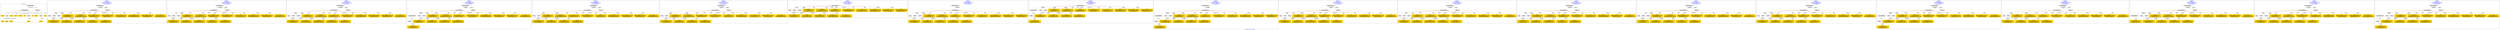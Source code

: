 digraph n0 {
fontcolor="blue"
remincross="true"
label="s25-s-oakland-museum-paintings.json"
subgraph cluster_0 {
label="1-correct model"
n2[style="filled",color="white",fillcolor="lightgray",label="CulturalHeritageObject1"];
n3[shape="plaintext",style="filled",fillcolor="gold",label="Date_made"];
n4[style="filled",color="white",fillcolor="lightgray",label="Person1"];
n5[shape="plaintext",style="filled",fillcolor="gold",label="Inscription"];
n6[shape="plaintext",style="filled",fillcolor="gold",label="Dimensions"];
n7[shape="plaintext",style="filled",fillcolor="gold",label="Subtype_of_Art"];
n8[shape="plaintext",style="filled",fillcolor="gold",label="Credit"];
n9[style="filled",color="white",fillcolor="lightgray",label="Concept1"];
n10[shape="plaintext",style="filled",fillcolor="gold",label="Title"];
n11[shape="plaintext",style="filled",fillcolor="gold",label="Accession_id"];
n12[style="filled",color="white",fillcolor="lightgray",label="Concept2"];
n13[shape="plaintext",style="filled",fillcolor="gold",label="birthDate"];
n14[shape="plaintext",style="filled",fillcolor="gold",label="deathDate"];
n15[shape="plaintext",style="filled",fillcolor="gold",label="ArtistName"];
n16[style="filled",color="white",fillcolor="lightgray",label="EuropeanaAggregation1"];
n17[style="filled",color="white",fillcolor="lightgray",label="WebResource1"];
n18[shape="plaintext",style="filled",fillcolor="gold",label="Pic_URL"];
n19[shape="plaintext",style="filled",fillcolor="gold",label="Keywords"];
n20[shape="plaintext",style="filled",fillcolor="gold",label="Type_of_Art"];
}
subgraph cluster_1 {
label="candidate 0\nlink coherence:1.0\nnode coherence:1.0\nconfidence:0.5111295988608133\nmapping score:0.6062739688510403\ncost:17.99984\n-precision:0.89-recall:0.89"
n22[style="filled",color="white",fillcolor="lightgray",label="CulturalHeritageObject1"];
n23[style="filled",color="white",fillcolor="lightgray",label="Person1"];
n24[style="filled",color="white",fillcolor="lightgray",label="Concept1"];
n25[style="filled",color="white",fillcolor="lightgray",label="Concept2"];
n26[style="filled",color="white",fillcolor="lightgray",label="EuropeanaAggregation1"];
n27[style="filled",color="white",fillcolor="lightgray",label="WebResource1"];
n28[shape="plaintext",style="filled",fillcolor="gold",label="Date_made\n[CulturalHeritageObject,created,0.493]\n[Person,dateOfDeath,0.254]\n[Person,dateOfBirth,0.15]\n[CulturalHeritageObject,provenance,0.103]"];
n29[shape="plaintext",style="filled",fillcolor="gold",label="deathDate\n[CulturalHeritageObject,created,0.468]\n[Person,dateOfDeath,0.362]\n[CulturalHeritageObject,provenance,0.104]\n[Person,dateOfBirth,0.067]"];
n30[shape="plaintext",style="filled",fillcolor="gold",label="Subtype_of_Art\n[CulturalHeritageObject,medium,0.772]\n[Concept,prefLabel,0.123]\n[CulturalHeritageObject,provenance,0.069]\n[CulturalHeritageObject,description,0.035]"];
n31[shape="plaintext",style="filled",fillcolor="gold",label="birthDate\n[Person,dateOfBirth,0.391]\n[CulturalHeritageObject,created,0.3]\n[Person,dateOfDeath,0.269]\n[CulturalHeritageObject,provenance,0.04]"];
n32[shape="plaintext",style="filled",fillcolor="gold",label="Inscription\n[CulturalHeritageObject,description,0.418]\n[CulturalHeritageObject,provenance,0.343]\n[CulturalHeritageObject,title,0.121]\n[WebResource,classLink,0.118]"];
n33[shape="plaintext",style="filled",fillcolor="gold",label="Accession_id\n[CulturalHeritageObject,extent,0.457]\n[CulturalHeritageObject,accessionNumber,0.3]\n[WebResource,classLink,0.127]\n[Person,dateOfDeath,0.116]"];
n34[shape="plaintext",style="filled",fillcolor="gold",label="Type_of_Art\n[Concept,prefLabel,0.665]\n[CulturalHeritageObject,description,0.131]\n[CulturalHeritageObject,created,0.106]\n[Person,nameOfThePerson,0.098]"];
n35[shape="plaintext",style="filled",fillcolor="gold",label="Title\n[CulturalHeritageObject,title,0.349]\n[CulturalHeritageObject,description,0.325]\n[Document,classLink,0.18]\n[CulturalHeritageObject,provenance,0.146]"];
n36[shape="plaintext",style="filled",fillcolor="gold",label="ArtistName\n[Person,nameOfThePerson,0.414]\n[CulturalHeritageObject,description,0.21]\n[Document,classLink,0.195]\n[CulturalHeritageObject,provenance,0.181]"];
n37[shape="plaintext",style="filled",fillcolor="gold",label="Pic_URL\n[WebResource,classLink,0.643]\n[Document,classLink,0.319]\n[CulturalHeritageObject,description,0.035]\n[Person,nameOfThePerson,0.003]"];
n38[shape="plaintext",style="filled",fillcolor="gold",label="Dimensions\n[CulturalHeritageObject,extent,0.738]\n[CulturalHeritageObject,provenance,0.145]\n[CulturalHeritageObject,description,0.079]\n[Person,nameOfThePerson,0.039]"];
n39[shape="plaintext",style="filled",fillcolor="gold",label="Keywords\n[Concept,prefLabel,0.375]\n[CulturalHeritageObject,description,0.275]\n[Document,classLink,0.207]\n[CulturalHeritageObject,title,0.143]"];
n40[shape="plaintext",style="filled",fillcolor="gold",label="Credit\n[CulturalHeritageObject,provenance,0.725]\n[CulturalHeritageObject,description,0.157]\n[CulturalHeritageObject,title,0.06]\n[Document,classLink,0.058]"];
}
subgraph cluster_2 {
label="candidate 1\nlink coherence:1.0\nnode coherence:1.0\nconfidence:0.5111295988608133\nmapping score:0.6062739688510403\ncost:17.9999\n-precision:0.83-recall:0.83"
n42[style="filled",color="white",fillcolor="lightgray",label="CulturalHeritageObject1"];
n43[style="filled",color="white",fillcolor="lightgray",label="Person2"];
n44[style="filled",color="white",fillcolor="lightgray",label="Concept1"];
n45[style="filled",color="white",fillcolor="lightgray",label="Concept2"];
n46[style="filled",color="white",fillcolor="lightgray",label="EuropeanaAggregation1"];
n47[style="filled",color="white",fillcolor="lightgray",label="WebResource1"];
n48[shape="plaintext",style="filled",fillcolor="gold",label="Date_made\n[CulturalHeritageObject,created,0.493]\n[Person,dateOfDeath,0.254]\n[Person,dateOfBirth,0.15]\n[CulturalHeritageObject,provenance,0.103]"];
n49[shape="plaintext",style="filled",fillcolor="gold",label="Subtype_of_Art\n[CulturalHeritageObject,medium,0.772]\n[Concept,prefLabel,0.123]\n[CulturalHeritageObject,provenance,0.069]\n[CulturalHeritageObject,description,0.035]"];
n50[shape="plaintext",style="filled",fillcolor="gold",label="Inscription\n[CulturalHeritageObject,description,0.418]\n[CulturalHeritageObject,provenance,0.343]\n[CulturalHeritageObject,title,0.121]\n[WebResource,classLink,0.118]"];
n51[shape="plaintext",style="filled",fillcolor="gold",label="deathDate\n[CulturalHeritageObject,created,0.468]\n[Person,dateOfDeath,0.362]\n[CulturalHeritageObject,provenance,0.104]\n[Person,dateOfBirth,0.067]"];
n52[shape="plaintext",style="filled",fillcolor="gold",label="Accession_id\n[CulturalHeritageObject,extent,0.457]\n[CulturalHeritageObject,accessionNumber,0.3]\n[WebResource,classLink,0.127]\n[Person,dateOfDeath,0.116]"];
n53[shape="plaintext",style="filled",fillcolor="gold",label="Type_of_Art\n[Concept,prefLabel,0.665]\n[CulturalHeritageObject,description,0.131]\n[CulturalHeritageObject,created,0.106]\n[Person,nameOfThePerson,0.098]"];
n54[shape="plaintext",style="filled",fillcolor="gold",label="Title\n[CulturalHeritageObject,title,0.349]\n[CulturalHeritageObject,description,0.325]\n[Document,classLink,0.18]\n[CulturalHeritageObject,provenance,0.146]"];
n55[shape="plaintext",style="filled",fillcolor="gold",label="Pic_URL\n[WebResource,classLink,0.643]\n[Document,classLink,0.319]\n[CulturalHeritageObject,description,0.035]\n[Person,nameOfThePerson,0.003]"];
n56[shape="plaintext",style="filled",fillcolor="gold",label="Dimensions\n[CulturalHeritageObject,extent,0.738]\n[CulturalHeritageObject,provenance,0.145]\n[CulturalHeritageObject,description,0.079]\n[Person,nameOfThePerson,0.039]"];
n57[shape="plaintext",style="filled",fillcolor="gold",label="birthDate\n[Person,dateOfBirth,0.391]\n[CulturalHeritageObject,created,0.3]\n[Person,dateOfDeath,0.269]\n[CulturalHeritageObject,provenance,0.04]"];
n58[shape="plaintext",style="filled",fillcolor="gold",label="ArtistName\n[Person,nameOfThePerson,0.414]\n[CulturalHeritageObject,description,0.21]\n[Document,classLink,0.195]\n[CulturalHeritageObject,provenance,0.181]"];
n59[shape="plaintext",style="filled",fillcolor="gold",label="Keywords\n[Concept,prefLabel,0.375]\n[CulturalHeritageObject,description,0.275]\n[Document,classLink,0.207]\n[CulturalHeritageObject,title,0.143]"];
n60[shape="plaintext",style="filled",fillcolor="gold",label="Credit\n[CulturalHeritageObject,provenance,0.725]\n[CulturalHeritageObject,description,0.157]\n[CulturalHeritageObject,title,0.06]\n[Document,classLink,0.058]"];
}
subgraph cluster_3 {
label="candidate 10\nlink coherence:1.0\nnode coherence:1.0\nconfidence:0.490611851496253\nmapping score:0.5994347197295202\ncost:17.99985\n-precision:0.72-recall:0.72"
n62[style="filled",color="white",fillcolor="lightgray",label="CulturalHeritageObject1"];
n63[style="filled",color="white",fillcolor="lightgray",label="Person1"];
n64[style="filled",color="white",fillcolor="lightgray",label="Concept1"];
n65[style="filled",color="white",fillcolor="lightgray",label="Document1"];
n66[style="filled",color="white",fillcolor="lightgray",label="EuropeanaAggregation1"];
n67[style="filled",color="white",fillcolor="lightgray",label="WebResource1"];
n68[shape="plaintext",style="filled",fillcolor="gold",label="Date_made\n[CulturalHeritageObject,created,0.493]\n[Person,dateOfDeath,0.254]\n[Person,dateOfBirth,0.15]\n[CulturalHeritageObject,provenance,0.103]"];
n69[shape="plaintext",style="filled",fillcolor="gold",label="deathDate\n[CulturalHeritageObject,created,0.468]\n[Person,dateOfDeath,0.362]\n[CulturalHeritageObject,provenance,0.104]\n[Person,dateOfBirth,0.067]"];
n70[shape="plaintext",style="filled",fillcolor="gold",label="Subtype_of_Art\n[CulturalHeritageObject,medium,0.772]\n[Concept,prefLabel,0.123]\n[CulturalHeritageObject,provenance,0.069]\n[CulturalHeritageObject,description,0.035]"];
n71[shape="plaintext",style="filled",fillcolor="gold",label="birthDate\n[Person,dateOfBirth,0.391]\n[CulturalHeritageObject,created,0.3]\n[Person,dateOfDeath,0.269]\n[CulturalHeritageObject,provenance,0.04]"];
n72[shape="plaintext",style="filled",fillcolor="gold",label="Keywords\n[Concept,prefLabel,0.375]\n[CulturalHeritageObject,description,0.275]\n[Document,classLink,0.207]\n[CulturalHeritageObject,title,0.143]"];
n73[shape="plaintext",style="filled",fillcolor="gold",label="Title\n[CulturalHeritageObject,title,0.349]\n[CulturalHeritageObject,description,0.325]\n[Document,classLink,0.18]\n[CulturalHeritageObject,provenance,0.146]"];
n74[shape="plaintext",style="filled",fillcolor="gold",label="Accession_id\n[CulturalHeritageObject,extent,0.457]\n[CulturalHeritageObject,accessionNumber,0.3]\n[WebResource,classLink,0.127]\n[Person,dateOfDeath,0.116]"];
n75[shape="plaintext",style="filled",fillcolor="gold",label="ArtistName\n[Person,nameOfThePerson,0.414]\n[CulturalHeritageObject,description,0.21]\n[Document,classLink,0.195]\n[CulturalHeritageObject,provenance,0.181]"];
n76[shape="plaintext",style="filled",fillcolor="gold",label="Pic_URL\n[WebResource,classLink,0.643]\n[Document,classLink,0.319]\n[CulturalHeritageObject,description,0.035]\n[Person,nameOfThePerson,0.003]"];
n77[shape="plaintext",style="filled",fillcolor="gold",label="Dimensions\n[CulturalHeritageObject,extent,0.738]\n[CulturalHeritageObject,provenance,0.145]\n[CulturalHeritageObject,description,0.079]\n[Person,nameOfThePerson,0.039]"];
n78[shape="plaintext",style="filled",fillcolor="gold",label="Type_of_Art\n[Concept,prefLabel,0.665]\n[CulturalHeritageObject,description,0.131]\n[CulturalHeritageObject,created,0.106]\n[Person,nameOfThePerson,0.098]"];
n79[shape="plaintext",style="filled",fillcolor="gold",label="Credit\n[CulturalHeritageObject,provenance,0.725]\n[CulturalHeritageObject,description,0.157]\n[CulturalHeritageObject,title,0.06]\n[Document,classLink,0.058]"];
n80[shape="plaintext",style="filled",fillcolor="gold",label="Inscription\n[CulturalHeritageObject,description,0.418]\n[CulturalHeritageObject,provenance,0.343]\n[CulturalHeritageObject,title,0.121]\n[WebResource,classLink,0.118]"];
}
subgraph cluster_4 {
label="candidate 11\nlink coherence:1.0\nnode coherence:1.0\nconfidence:0.490611851496253\nmapping score:0.5994347197295202\ncost:18.99984\n-precision:0.68-recall:0.72"
n82[style="filled",color="white",fillcolor="lightgray",label="CulturalHeritageObject1"];
n83[style="filled",color="white",fillcolor="lightgray",label="CulturalHeritageObject2"];
n84[style="filled",color="white",fillcolor="lightgray",label="Person1"];
n85[style="filled",color="white",fillcolor="lightgray",label="Concept1"];
n86[style="filled",color="white",fillcolor="lightgray",label="Document2"];
n87[style="filled",color="white",fillcolor="lightgray",label="EuropeanaAggregation1"];
n88[style="filled",color="white",fillcolor="lightgray",label="WebResource1"];
n89[shape="plaintext",style="filled",fillcolor="gold",label="Date_made\n[CulturalHeritageObject,created,0.493]\n[Person,dateOfDeath,0.254]\n[Person,dateOfBirth,0.15]\n[CulturalHeritageObject,provenance,0.103]"];
n90[shape="plaintext",style="filled",fillcolor="gold",label="deathDate\n[CulturalHeritageObject,created,0.468]\n[Person,dateOfDeath,0.362]\n[CulturalHeritageObject,provenance,0.104]\n[Person,dateOfBirth,0.067]"];
n91[shape="plaintext",style="filled",fillcolor="gold",label="Subtype_of_Art\n[CulturalHeritageObject,medium,0.772]\n[Concept,prefLabel,0.123]\n[CulturalHeritageObject,provenance,0.069]\n[CulturalHeritageObject,description,0.035]"];
n92[shape="plaintext",style="filled",fillcolor="gold",label="birthDate\n[Person,dateOfBirth,0.391]\n[CulturalHeritageObject,created,0.3]\n[Person,dateOfDeath,0.269]\n[CulturalHeritageObject,provenance,0.04]"];
n93[shape="plaintext",style="filled",fillcolor="gold",label="Title\n[CulturalHeritageObject,title,0.349]\n[CulturalHeritageObject,description,0.325]\n[Document,classLink,0.18]\n[CulturalHeritageObject,provenance,0.146]"];
n94[shape="plaintext",style="filled",fillcolor="gold",label="Accession_id\n[CulturalHeritageObject,extent,0.457]\n[CulturalHeritageObject,accessionNumber,0.3]\n[WebResource,classLink,0.127]\n[Person,dateOfDeath,0.116]"];
n95[shape="plaintext",style="filled",fillcolor="gold",label="ArtistName\n[Person,nameOfThePerson,0.414]\n[CulturalHeritageObject,description,0.21]\n[Document,classLink,0.195]\n[CulturalHeritageObject,provenance,0.181]"];
n96[shape="plaintext",style="filled",fillcolor="gold",label="Pic_URL\n[WebResource,classLink,0.643]\n[Document,classLink,0.319]\n[CulturalHeritageObject,description,0.035]\n[Person,nameOfThePerson,0.003]"];
n97[shape="plaintext",style="filled",fillcolor="gold",label="Dimensions\n[CulturalHeritageObject,extent,0.738]\n[CulturalHeritageObject,provenance,0.145]\n[CulturalHeritageObject,description,0.079]\n[Person,nameOfThePerson,0.039]"];
n98[shape="plaintext",style="filled",fillcolor="gold",label="Keywords\n[Concept,prefLabel,0.375]\n[CulturalHeritageObject,description,0.275]\n[Document,classLink,0.207]\n[CulturalHeritageObject,title,0.143]"];
n99[shape="plaintext",style="filled",fillcolor="gold",label="Type_of_Art\n[Concept,prefLabel,0.665]\n[CulturalHeritageObject,description,0.131]\n[CulturalHeritageObject,created,0.106]\n[Person,nameOfThePerson,0.098]"];
n100[shape="plaintext",style="filled",fillcolor="gold",label="Credit\n[CulturalHeritageObject,provenance,0.725]\n[CulturalHeritageObject,description,0.157]\n[CulturalHeritageObject,title,0.06]\n[Document,classLink,0.058]"];
n101[shape="plaintext",style="filled",fillcolor="gold",label="Inscription\n[CulturalHeritageObject,description,0.418]\n[CulturalHeritageObject,provenance,0.343]\n[CulturalHeritageObject,title,0.121]\n[WebResource,classLink,0.118]"];
}
subgraph cluster_5 {
label="candidate 12\nlink coherence:1.0\nnode coherence:1.0\nconfidence:0.48564632397871116\nmapping score:0.6106000567108524\ncost:16.99985\n-precision:0.76-recall:0.72"
n103[style="filled",color="white",fillcolor="lightgray",label="CulturalHeritageObject1"];
n104[style="filled",color="white",fillcolor="lightgray",label="Person1"];
n105[style="filled",color="white",fillcolor="lightgray",label="Concept1"];
n106[style="filled",color="white",fillcolor="lightgray",label="EuropeanaAggregation1"];
n107[style="filled",color="white",fillcolor="lightgray",label="WebResource1"];
n108[shape="plaintext",style="filled",fillcolor="gold",label="Date_made\n[CulturalHeritageObject,created,0.493]\n[Person,dateOfDeath,0.254]\n[Person,dateOfBirth,0.15]\n[CulturalHeritageObject,provenance,0.103]"];
n109[shape="plaintext",style="filled",fillcolor="gold",label="deathDate\n[CulturalHeritageObject,created,0.468]\n[Person,dateOfDeath,0.362]\n[CulturalHeritageObject,provenance,0.104]\n[Person,dateOfBirth,0.067]"];
n110[shape="plaintext",style="filled",fillcolor="gold",label="Subtype_of_Art\n[CulturalHeritageObject,medium,0.772]\n[Concept,prefLabel,0.123]\n[CulturalHeritageObject,provenance,0.069]\n[CulturalHeritageObject,description,0.035]"];
n111[shape="plaintext",style="filled",fillcolor="gold",label="birthDate\n[Person,dateOfBirth,0.391]\n[CulturalHeritageObject,created,0.3]\n[Person,dateOfDeath,0.269]\n[CulturalHeritageObject,provenance,0.04]"];
n112[shape="plaintext",style="filled",fillcolor="gold",label="Title\n[CulturalHeritageObject,title,0.349]\n[CulturalHeritageObject,description,0.325]\n[Document,classLink,0.18]\n[CulturalHeritageObject,provenance,0.146]"];
n113[shape="plaintext",style="filled",fillcolor="gold",label="Accession_id\n[CulturalHeritageObject,extent,0.457]\n[CulturalHeritageObject,accessionNumber,0.3]\n[WebResource,classLink,0.127]\n[Person,dateOfDeath,0.116]"];
n114[shape="plaintext",style="filled",fillcolor="gold",label="ArtistName\n[Person,nameOfThePerson,0.414]\n[CulturalHeritageObject,description,0.21]\n[Document,classLink,0.195]\n[CulturalHeritageObject,provenance,0.181]"];
n115[shape="plaintext",style="filled",fillcolor="gold",label="Keywords\n[Concept,prefLabel,0.375]\n[CulturalHeritageObject,description,0.275]\n[Document,classLink,0.207]\n[CulturalHeritageObject,title,0.143]"];
n116[shape="plaintext",style="filled",fillcolor="gold",label="Pic_URL\n[WebResource,classLink,0.643]\n[Document,classLink,0.319]\n[CulturalHeritageObject,description,0.035]\n[Person,nameOfThePerson,0.003]"];
n117[shape="plaintext",style="filled",fillcolor="gold",label="Dimensions\n[CulturalHeritageObject,extent,0.738]\n[CulturalHeritageObject,provenance,0.145]\n[CulturalHeritageObject,description,0.079]\n[Person,nameOfThePerson,0.039]"];
n118[shape="plaintext",style="filled",fillcolor="gold",label="Type_of_Art\n[Concept,prefLabel,0.665]\n[CulturalHeritageObject,description,0.131]\n[CulturalHeritageObject,created,0.106]\n[Person,nameOfThePerson,0.098]"];
n119[shape="plaintext",style="filled",fillcolor="gold",label="Credit\n[CulturalHeritageObject,provenance,0.725]\n[CulturalHeritageObject,description,0.157]\n[CulturalHeritageObject,title,0.06]\n[Document,classLink,0.058]"];
n120[shape="plaintext",style="filled",fillcolor="gold",label="Inscription\n[CulturalHeritageObject,description,0.418]\n[CulturalHeritageObject,provenance,0.343]\n[CulturalHeritageObject,title,0.121]\n[WebResource,classLink,0.118]"];
}
subgraph cluster_6 {
label="candidate 13\nlink coherence:1.0\nnode coherence:1.0\nconfidence:0.47758967377428757\nmapping score:0.6079145066427113\ncost:16.99985\n-precision:0.82-recall:0.78"
n122[style="filled",color="white",fillcolor="lightgray",label="CulturalHeritageObject1"];
n123[style="filled",color="white",fillcolor="lightgray",label="Person1"];
n124[style="filled",color="white",fillcolor="lightgray",label="Concept1"];
n125[style="filled",color="white",fillcolor="lightgray",label="EuropeanaAggregation1"];
n126[style="filled",color="white",fillcolor="lightgray",label="WebResource1"];
n127[shape="plaintext",style="filled",fillcolor="gold",label="Date_made\n[CulturalHeritageObject,created,0.493]\n[Person,dateOfDeath,0.254]\n[Person,dateOfBirth,0.15]\n[CulturalHeritageObject,provenance,0.103]"];
n128[shape="plaintext",style="filled",fillcolor="gold",label="deathDate\n[CulturalHeritageObject,created,0.468]\n[Person,dateOfDeath,0.362]\n[CulturalHeritageObject,provenance,0.104]\n[Person,dateOfBirth,0.067]"];
n129[shape="plaintext",style="filled",fillcolor="gold",label="Subtype_of_Art\n[CulturalHeritageObject,medium,0.772]\n[Concept,prefLabel,0.123]\n[CulturalHeritageObject,provenance,0.069]\n[CulturalHeritageObject,description,0.035]"];
n130[shape="plaintext",style="filled",fillcolor="gold",label="birthDate\n[Person,dateOfBirth,0.391]\n[CulturalHeritageObject,created,0.3]\n[Person,dateOfDeath,0.269]\n[CulturalHeritageObject,provenance,0.04]"];
n131[shape="plaintext",style="filled",fillcolor="gold",label="Inscription\n[CulturalHeritageObject,description,0.418]\n[CulturalHeritageObject,provenance,0.343]\n[CulturalHeritageObject,title,0.121]\n[WebResource,classLink,0.118]"];
n132[shape="plaintext",style="filled",fillcolor="gold",label="Accession_id\n[CulturalHeritageObject,extent,0.457]\n[CulturalHeritageObject,accessionNumber,0.3]\n[WebResource,classLink,0.127]\n[Person,dateOfDeath,0.116]"];
n133[shape="plaintext",style="filled",fillcolor="gold",label="ArtistName\n[Person,nameOfThePerson,0.414]\n[CulturalHeritageObject,description,0.21]\n[Document,classLink,0.195]\n[CulturalHeritageObject,provenance,0.181]"];
n134[shape="plaintext",style="filled",fillcolor="gold",label="Keywords\n[Concept,prefLabel,0.375]\n[CulturalHeritageObject,description,0.275]\n[Document,classLink,0.207]\n[CulturalHeritageObject,title,0.143]"];
n135[shape="plaintext",style="filled",fillcolor="gold",label="Pic_URL\n[WebResource,classLink,0.643]\n[Document,classLink,0.319]\n[CulturalHeritageObject,description,0.035]\n[Person,nameOfThePerson,0.003]"];
n136[shape="plaintext",style="filled",fillcolor="gold",label="Dimensions\n[CulturalHeritageObject,extent,0.738]\n[CulturalHeritageObject,provenance,0.145]\n[CulturalHeritageObject,description,0.079]\n[Person,nameOfThePerson,0.039]"];
n137[shape="plaintext",style="filled",fillcolor="gold",label="Type_of_Art\n[Concept,prefLabel,0.665]\n[CulturalHeritageObject,description,0.131]\n[CulturalHeritageObject,created,0.106]\n[Person,nameOfThePerson,0.098]"];
n138[shape="plaintext",style="filled",fillcolor="gold",label="Title\n[CulturalHeritageObject,title,0.349]\n[CulturalHeritageObject,description,0.325]\n[Document,classLink,0.18]\n[CulturalHeritageObject,provenance,0.146]"];
n139[shape="plaintext",style="filled",fillcolor="gold",label="Credit\n[CulturalHeritageObject,provenance,0.725]\n[CulturalHeritageObject,description,0.157]\n[CulturalHeritageObject,title,0.06]\n[Document,classLink,0.058]"];
}
subgraph cluster_7 {
label="candidate 14\nlink coherence:1.0\nnode coherence:1.0\nconfidence:0.472732644477622\nmapping score:0.6062954968771561\ncost:15.99993\n-precision:0.69-recall:0.61"
n141[style="filled",color="white",fillcolor="lightgray",label="CulturalHeritageObject1"];
n142[style="filled",color="white",fillcolor="lightgray",label="Person1"];
n143[style="filled",color="white",fillcolor="lightgray",label="Concept1"];
n144[style="filled",color="white",fillcolor="lightgray",label="Document1"];
n145[shape="plaintext",style="filled",fillcolor="gold",label="Date_made\n[CulturalHeritageObject,created,0.493]\n[Person,dateOfDeath,0.254]\n[Person,dateOfBirth,0.15]\n[CulturalHeritageObject,provenance,0.103]"];
n146[shape="plaintext",style="filled",fillcolor="gold",label="deathDate\n[CulturalHeritageObject,created,0.468]\n[Person,dateOfDeath,0.362]\n[CulturalHeritageObject,provenance,0.104]\n[Person,dateOfBirth,0.067]"];
n147[shape="plaintext",style="filled",fillcolor="gold",label="Subtype_of_Art\n[CulturalHeritageObject,medium,0.772]\n[Concept,prefLabel,0.123]\n[CulturalHeritageObject,provenance,0.069]\n[CulturalHeritageObject,description,0.035]"];
n148[shape="plaintext",style="filled",fillcolor="gold",label="Pic_URL\n[WebResource,classLink,0.643]\n[Document,classLink,0.319]\n[CulturalHeritageObject,description,0.035]\n[Person,nameOfThePerson,0.003]"];
n149[shape="plaintext",style="filled",fillcolor="gold",label="birthDate\n[Person,dateOfBirth,0.391]\n[CulturalHeritageObject,created,0.3]\n[Person,dateOfDeath,0.269]\n[CulturalHeritageObject,provenance,0.04]"];
n150[shape="plaintext",style="filled",fillcolor="gold",label="Keywords\n[Concept,prefLabel,0.375]\n[CulturalHeritageObject,description,0.275]\n[Document,classLink,0.207]\n[CulturalHeritageObject,title,0.143]"];
n151[shape="plaintext",style="filled",fillcolor="gold",label="Accession_id\n[CulturalHeritageObject,extent,0.457]\n[CulturalHeritageObject,accessionNumber,0.3]\n[WebResource,classLink,0.127]\n[Person,dateOfDeath,0.116]"];
n152[shape="plaintext",style="filled",fillcolor="gold",label="Title\n[CulturalHeritageObject,title,0.349]\n[CulturalHeritageObject,description,0.325]\n[Document,classLink,0.18]\n[CulturalHeritageObject,provenance,0.146]"];
n153[shape="plaintext",style="filled",fillcolor="gold",label="ArtistName\n[Person,nameOfThePerson,0.414]\n[CulturalHeritageObject,description,0.21]\n[Document,classLink,0.195]\n[CulturalHeritageObject,provenance,0.181]"];
n154[shape="plaintext",style="filled",fillcolor="gold",label="Dimensions\n[CulturalHeritageObject,extent,0.738]\n[CulturalHeritageObject,provenance,0.145]\n[CulturalHeritageObject,description,0.079]\n[Person,nameOfThePerson,0.039]"];
n155[shape="plaintext",style="filled",fillcolor="gold",label="Type_of_Art\n[Concept,prefLabel,0.665]\n[CulturalHeritageObject,description,0.131]\n[CulturalHeritageObject,created,0.106]\n[Person,nameOfThePerson,0.098]"];
n156[shape="plaintext",style="filled",fillcolor="gold",label="Credit\n[CulturalHeritageObject,provenance,0.725]\n[CulturalHeritageObject,description,0.157]\n[CulturalHeritageObject,title,0.06]\n[Document,classLink,0.058]"];
n157[shape="plaintext",style="filled",fillcolor="gold",label="Inscription\n[CulturalHeritageObject,description,0.418]\n[CulturalHeritageObject,provenance,0.343]\n[CulturalHeritageObject,title,0.121]\n[WebResource,classLink,0.118]"];
}
subgraph cluster_8 {
label="candidate 15\nlink coherence:1.0\nnode coherence:1.0\nconfidence:0.472732644477622\nmapping score:0.6062954968771561\ncost:16.99989\n-precision:0.71-recall:0.67"
n159[style="filled",color="white",fillcolor="lightgray",label="CulturalHeritageObject1"];
n160[style="filled",color="white",fillcolor="lightgray",label="Person1"];
n161[style="filled",color="white",fillcolor="lightgray",label="Concept1"];
n162[style="filled",color="white",fillcolor="lightgray",label="Document1"];
n163[style="filled",color="white",fillcolor="lightgray",label="EuropeanaAggregation1"];
n164[shape="plaintext",style="filled",fillcolor="gold",label="Date_made\n[CulturalHeritageObject,created,0.493]\n[Person,dateOfDeath,0.254]\n[Person,dateOfBirth,0.15]\n[CulturalHeritageObject,provenance,0.103]"];
n165[shape="plaintext",style="filled",fillcolor="gold",label="deathDate\n[CulturalHeritageObject,created,0.468]\n[Person,dateOfDeath,0.362]\n[CulturalHeritageObject,provenance,0.104]\n[Person,dateOfBirth,0.067]"];
n166[shape="plaintext",style="filled",fillcolor="gold",label="Subtype_of_Art\n[CulturalHeritageObject,medium,0.772]\n[Concept,prefLabel,0.123]\n[CulturalHeritageObject,provenance,0.069]\n[CulturalHeritageObject,description,0.035]"];
n167[shape="plaintext",style="filled",fillcolor="gold",label="Pic_URL\n[WebResource,classLink,0.643]\n[Document,classLink,0.319]\n[CulturalHeritageObject,description,0.035]\n[Person,nameOfThePerson,0.003]"];
n168[shape="plaintext",style="filled",fillcolor="gold",label="birthDate\n[Person,dateOfBirth,0.391]\n[CulturalHeritageObject,created,0.3]\n[Person,dateOfDeath,0.269]\n[CulturalHeritageObject,provenance,0.04]"];
n169[shape="plaintext",style="filled",fillcolor="gold",label="Keywords\n[Concept,prefLabel,0.375]\n[CulturalHeritageObject,description,0.275]\n[Document,classLink,0.207]\n[CulturalHeritageObject,title,0.143]"];
n170[shape="plaintext",style="filled",fillcolor="gold",label="Accession_id\n[CulturalHeritageObject,extent,0.457]\n[CulturalHeritageObject,accessionNumber,0.3]\n[WebResource,classLink,0.127]\n[Person,dateOfDeath,0.116]"];
n171[shape="plaintext",style="filled",fillcolor="gold",label="Title\n[CulturalHeritageObject,title,0.349]\n[CulturalHeritageObject,description,0.325]\n[Document,classLink,0.18]\n[CulturalHeritageObject,provenance,0.146]"];
n172[shape="plaintext",style="filled",fillcolor="gold",label="ArtistName\n[Person,nameOfThePerson,0.414]\n[CulturalHeritageObject,description,0.21]\n[Document,classLink,0.195]\n[CulturalHeritageObject,provenance,0.181]"];
n173[shape="plaintext",style="filled",fillcolor="gold",label="Dimensions\n[CulturalHeritageObject,extent,0.738]\n[CulturalHeritageObject,provenance,0.145]\n[CulturalHeritageObject,description,0.079]\n[Person,nameOfThePerson,0.039]"];
n174[shape="plaintext",style="filled",fillcolor="gold",label="Type_of_Art\n[Concept,prefLabel,0.665]\n[CulturalHeritageObject,description,0.131]\n[CulturalHeritageObject,created,0.106]\n[Person,nameOfThePerson,0.098]"];
n175[shape="plaintext",style="filled",fillcolor="gold",label="Credit\n[CulturalHeritageObject,provenance,0.725]\n[CulturalHeritageObject,description,0.157]\n[CulturalHeritageObject,title,0.06]\n[Document,classLink,0.058]"];
n176[shape="plaintext",style="filled",fillcolor="gold",label="Inscription\n[CulturalHeritageObject,description,0.418]\n[CulturalHeritageObject,provenance,0.343]\n[CulturalHeritageObject,title,0.121]\n[WebResource,classLink,0.118]"];
}
subgraph cluster_9 {
label="candidate 16\nlink coherence:1.0\nnode coherence:1.0\nconfidence:0.472732644477622\nmapping score:0.6062954968771561\ncost:16.99992\n-precision:0.65-recall:0.61"
n178[style="filled",color="white",fillcolor="lightgray",label="CulturalHeritageObject1"];
n179[style="filled",color="white",fillcolor="lightgray",label="CulturalHeritageObject2"];
n180[style="filled",color="white",fillcolor="lightgray",label="Person1"];
n181[style="filled",color="white",fillcolor="lightgray",label="Concept1"];
n182[style="filled",color="white",fillcolor="lightgray",label="Document2"];
n183[shape="plaintext",style="filled",fillcolor="gold",label="Date_made\n[CulturalHeritageObject,created,0.493]\n[Person,dateOfDeath,0.254]\n[Person,dateOfBirth,0.15]\n[CulturalHeritageObject,provenance,0.103]"];
n184[shape="plaintext",style="filled",fillcolor="gold",label="deathDate\n[CulturalHeritageObject,created,0.468]\n[Person,dateOfDeath,0.362]\n[CulturalHeritageObject,provenance,0.104]\n[Person,dateOfBirth,0.067]"];
n185[shape="plaintext",style="filled",fillcolor="gold",label="Subtype_of_Art\n[CulturalHeritageObject,medium,0.772]\n[Concept,prefLabel,0.123]\n[CulturalHeritageObject,provenance,0.069]\n[CulturalHeritageObject,description,0.035]"];
n186[shape="plaintext",style="filled",fillcolor="gold",label="birthDate\n[Person,dateOfBirth,0.391]\n[CulturalHeritageObject,created,0.3]\n[Person,dateOfDeath,0.269]\n[CulturalHeritageObject,provenance,0.04]"];
n187[shape="plaintext",style="filled",fillcolor="gold",label="Keywords\n[Concept,prefLabel,0.375]\n[CulturalHeritageObject,description,0.275]\n[Document,classLink,0.207]\n[CulturalHeritageObject,title,0.143]"];
n188[shape="plaintext",style="filled",fillcolor="gold",label="Accession_id\n[CulturalHeritageObject,extent,0.457]\n[CulturalHeritageObject,accessionNumber,0.3]\n[WebResource,classLink,0.127]\n[Person,dateOfDeath,0.116]"];
n189[shape="plaintext",style="filled",fillcolor="gold",label="Title\n[CulturalHeritageObject,title,0.349]\n[CulturalHeritageObject,description,0.325]\n[Document,classLink,0.18]\n[CulturalHeritageObject,provenance,0.146]"];
n190[shape="plaintext",style="filled",fillcolor="gold",label="ArtistName\n[Person,nameOfThePerson,0.414]\n[CulturalHeritageObject,description,0.21]\n[Document,classLink,0.195]\n[CulturalHeritageObject,provenance,0.181]"];
n191[shape="plaintext",style="filled",fillcolor="gold",label="Dimensions\n[CulturalHeritageObject,extent,0.738]\n[CulturalHeritageObject,provenance,0.145]\n[CulturalHeritageObject,description,0.079]\n[Person,nameOfThePerson,0.039]"];
n192[shape="plaintext",style="filled",fillcolor="gold",label="Pic_URL\n[WebResource,classLink,0.643]\n[Document,classLink,0.319]\n[CulturalHeritageObject,description,0.035]\n[Person,nameOfThePerson,0.003]"];
n193[shape="plaintext",style="filled",fillcolor="gold",label="Type_of_Art\n[Concept,prefLabel,0.665]\n[CulturalHeritageObject,description,0.131]\n[CulturalHeritageObject,created,0.106]\n[Person,nameOfThePerson,0.098]"];
n194[shape="plaintext",style="filled",fillcolor="gold",label="Credit\n[CulturalHeritageObject,provenance,0.725]\n[CulturalHeritageObject,description,0.157]\n[CulturalHeritageObject,title,0.06]\n[Document,classLink,0.058]"];
n195[shape="plaintext",style="filled",fillcolor="gold",label="Inscription\n[CulturalHeritageObject,description,0.418]\n[CulturalHeritageObject,provenance,0.343]\n[CulturalHeritageObject,title,0.121]\n[WebResource,classLink,0.118]"];
}
subgraph cluster_10 {
label="candidate 17\nlink coherence:1.0\nnode coherence:1.0\nconfidence:0.472732644477622\nmapping score:0.6062954968771561\ncost:17.99988\n-precision:0.67-recall:0.67"
n197[style="filled",color="white",fillcolor="lightgray",label="CulturalHeritageObject1"];
n198[style="filled",color="white",fillcolor="lightgray",label="CulturalHeritageObject2"];
n199[style="filled",color="white",fillcolor="lightgray",label="Person1"];
n200[style="filled",color="white",fillcolor="lightgray",label="Concept1"];
n201[style="filled",color="white",fillcolor="lightgray",label="Document2"];
n202[style="filled",color="white",fillcolor="lightgray",label="EuropeanaAggregation1"];
n203[shape="plaintext",style="filled",fillcolor="gold",label="Date_made\n[CulturalHeritageObject,created,0.493]\n[Person,dateOfDeath,0.254]\n[Person,dateOfBirth,0.15]\n[CulturalHeritageObject,provenance,0.103]"];
n204[shape="plaintext",style="filled",fillcolor="gold",label="deathDate\n[CulturalHeritageObject,created,0.468]\n[Person,dateOfDeath,0.362]\n[CulturalHeritageObject,provenance,0.104]\n[Person,dateOfBirth,0.067]"];
n205[shape="plaintext",style="filled",fillcolor="gold",label="Subtype_of_Art\n[CulturalHeritageObject,medium,0.772]\n[Concept,prefLabel,0.123]\n[CulturalHeritageObject,provenance,0.069]\n[CulturalHeritageObject,description,0.035]"];
n206[shape="plaintext",style="filled",fillcolor="gold",label="birthDate\n[Person,dateOfBirth,0.391]\n[CulturalHeritageObject,created,0.3]\n[Person,dateOfDeath,0.269]\n[CulturalHeritageObject,provenance,0.04]"];
n207[shape="plaintext",style="filled",fillcolor="gold",label="Keywords\n[Concept,prefLabel,0.375]\n[CulturalHeritageObject,description,0.275]\n[Document,classLink,0.207]\n[CulturalHeritageObject,title,0.143]"];
n208[shape="plaintext",style="filled",fillcolor="gold",label="Accession_id\n[CulturalHeritageObject,extent,0.457]\n[CulturalHeritageObject,accessionNumber,0.3]\n[WebResource,classLink,0.127]\n[Person,dateOfDeath,0.116]"];
n209[shape="plaintext",style="filled",fillcolor="gold",label="Title\n[CulturalHeritageObject,title,0.349]\n[CulturalHeritageObject,description,0.325]\n[Document,classLink,0.18]\n[CulturalHeritageObject,provenance,0.146]"];
n210[shape="plaintext",style="filled",fillcolor="gold",label="ArtistName\n[Person,nameOfThePerson,0.414]\n[CulturalHeritageObject,description,0.21]\n[Document,classLink,0.195]\n[CulturalHeritageObject,provenance,0.181]"];
n211[shape="plaintext",style="filled",fillcolor="gold",label="Dimensions\n[CulturalHeritageObject,extent,0.738]\n[CulturalHeritageObject,provenance,0.145]\n[CulturalHeritageObject,description,0.079]\n[Person,nameOfThePerson,0.039]"];
n212[shape="plaintext",style="filled",fillcolor="gold",label="Pic_URL\n[WebResource,classLink,0.643]\n[Document,classLink,0.319]\n[CulturalHeritageObject,description,0.035]\n[Person,nameOfThePerson,0.003]"];
n213[shape="plaintext",style="filled",fillcolor="gold",label="Type_of_Art\n[Concept,prefLabel,0.665]\n[CulturalHeritageObject,description,0.131]\n[CulturalHeritageObject,created,0.106]\n[Person,nameOfThePerson,0.098]"];
n214[shape="plaintext",style="filled",fillcolor="gold",label="Credit\n[CulturalHeritageObject,provenance,0.725]\n[CulturalHeritageObject,description,0.157]\n[CulturalHeritageObject,title,0.06]\n[Document,classLink,0.058]"];
n215[shape="plaintext",style="filled",fillcolor="gold",label="Inscription\n[CulturalHeritageObject,description,0.418]\n[CulturalHeritageObject,provenance,0.343]\n[CulturalHeritageObject,title,0.121]\n[WebResource,classLink,0.118]"];
}
subgraph cluster_11 {
label="candidate 18\nlink coherence:1.0\nnode coherence:1.0\nconfidence:0.4675305446224781\nmapping score:0.5917409507715953\ncost:17.99984\n-precision:0.83-recall:0.83"
n217[style="filled",color="white",fillcolor="lightgray",label="CulturalHeritageObject1"];
n218[style="filled",color="white",fillcolor="lightgray",label="Person1"];
n219[style="filled",color="white",fillcolor="lightgray",label="Person2"];
n220[style="filled",color="white",fillcolor="lightgray",label="Concept1"];
n221[style="filled",color="white",fillcolor="lightgray",label="EuropeanaAggregation1"];
n222[style="filled",color="white",fillcolor="lightgray",label="WebResource1"];
n223[shape="plaintext",style="filled",fillcolor="gold",label="Date_made\n[CulturalHeritageObject,created,0.493]\n[Person,dateOfDeath,0.254]\n[Person,dateOfBirth,0.15]\n[CulturalHeritageObject,provenance,0.103]"];
n224[shape="plaintext",style="filled",fillcolor="gold",label="deathDate\n[CulturalHeritageObject,created,0.468]\n[Person,dateOfDeath,0.362]\n[CulturalHeritageObject,provenance,0.104]\n[Person,dateOfBirth,0.067]"];
n225[shape="plaintext",style="filled",fillcolor="gold",label="Subtype_of_Art\n[CulturalHeritageObject,medium,0.772]\n[Concept,prefLabel,0.123]\n[CulturalHeritageObject,provenance,0.069]\n[CulturalHeritageObject,description,0.035]"];
n226[shape="plaintext",style="filled",fillcolor="gold",label="birthDate\n[Person,dateOfBirth,0.391]\n[CulturalHeritageObject,created,0.3]\n[Person,dateOfDeath,0.269]\n[CulturalHeritageObject,provenance,0.04]"];
n227[shape="plaintext",style="filled",fillcolor="gold",label="Inscription\n[CulturalHeritageObject,description,0.418]\n[CulturalHeritageObject,provenance,0.343]\n[CulturalHeritageObject,title,0.121]\n[WebResource,classLink,0.118]"];
n228[shape="plaintext",style="filled",fillcolor="gold",label="Accession_id\n[CulturalHeritageObject,extent,0.457]\n[CulturalHeritageObject,accessionNumber,0.3]\n[WebResource,classLink,0.127]\n[Person,dateOfDeath,0.116]"];
n229[shape="plaintext",style="filled",fillcolor="gold",label="Title\n[CulturalHeritageObject,title,0.349]\n[CulturalHeritageObject,description,0.325]\n[Document,classLink,0.18]\n[CulturalHeritageObject,provenance,0.146]"];
n230[shape="plaintext",style="filled",fillcolor="gold",label="ArtistName\n[Person,nameOfThePerson,0.414]\n[CulturalHeritageObject,description,0.21]\n[Document,classLink,0.195]\n[CulturalHeritageObject,provenance,0.181]"];
n231[shape="plaintext",style="filled",fillcolor="gold",label="Pic_URL\n[WebResource,classLink,0.643]\n[Document,classLink,0.319]\n[CulturalHeritageObject,description,0.035]\n[Person,nameOfThePerson,0.003]"];
n232[shape="plaintext",style="filled",fillcolor="gold",label="Dimensions\n[CulturalHeritageObject,extent,0.738]\n[CulturalHeritageObject,provenance,0.145]\n[CulturalHeritageObject,description,0.079]\n[Person,nameOfThePerson,0.039]"];
n233[shape="plaintext",style="filled",fillcolor="gold",label="Type_of_Art\n[Concept,prefLabel,0.665]\n[CulturalHeritageObject,description,0.131]\n[CulturalHeritageObject,created,0.106]\n[Person,nameOfThePerson,0.098]"];
n234[shape="plaintext",style="filled",fillcolor="gold",label="Keywords\n[Concept,prefLabel,0.375]\n[CulturalHeritageObject,description,0.275]\n[Document,classLink,0.207]\n[CulturalHeritageObject,title,0.143]"];
n235[shape="plaintext",style="filled",fillcolor="gold",label="Credit\n[CulturalHeritageObject,provenance,0.725]\n[CulturalHeritageObject,description,0.157]\n[CulturalHeritageObject,title,0.06]\n[Document,classLink,0.058]"];
}
subgraph cluster_12 {
label="candidate 19\nlink coherence:1.0\nnode coherence:1.0\nconfidence:0.4675305446224781\nmapping score:0.5917409507715953\ncost:17.99986\n-precision:0.89-recall:0.89"
n237[style="filled",color="white",fillcolor="lightgray",label="CulturalHeritageObject1"];
n238[style="filled",color="white",fillcolor="lightgray",label="Person1"];
n239[style="filled",color="white",fillcolor="lightgray",label="Person2"];
n240[style="filled",color="white",fillcolor="lightgray",label="Concept2"];
n241[style="filled",color="white",fillcolor="lightgray",label="EuropeanaAggregation1"];
n242[style="filled",color="white",fillcolor="lightgray",label="WebResource1"];
n243[shape="plaintext",style="filled",fillcolor="gold",label="Date_made\n[CulturalHeritageObject,created,0.493]\n[Person,dateOfDeath,0.254]\n[Person,dateOfBirth,0.15]\n[CulturalHeritageObject,provenance,0.103]"];
n244[shape="plaintext",style="filled",fillcolor="gold",label="deathDate\n[CulturalHeritageObject,created,0.468]\n[Person,dateOfDeath,0.362]\n[CulturalHeritageObject,provenance,0.104]\n[Person,dateOfBirth,0.067]"];
n245[shape="plaintext",style="filled",fillcolor="gold",label="Subtype_of_Art\n[CulturalHeritageObject,medium,0.772]\n[Concept,prefLabel,0.123]\n[CulturalHeritageObject,provenance,0.069]\n[CulturalHeritageObject,description,0.035]"];
n246[shape="plaintext",style="filled",fillcolor="gold",label="birthDate\n[Person,dateOfBirth,0.391]\n[CulturalHeritageObject,created,0.3]\n[Person,dateOfDeath,0.269]\n[CulturalHeritageObject,provenance,0.04]"];
n247[shape="plaintext",style="filled",fillcolor="gold",label="Inscription\n[CulturalHeritageObject,description,0.418]\n[CulturalHeritageObject,provenance,0.343]\n[CulturalHeritageObject,title,0.121]\n[WebResource,classLink,0.118]"];
n248[shape="plaintext",style="filled",fillcolor="gold",label="Accession_id\n[CulturalHeritageObject,extent,0.457]\n[CulturalHeritageObject,accessionNumber,0.3]\n[WebResource,classLink,0.127]\n[Person,dateOfDeath,0.116]"];
n249[shape="plaintext",style="filled",fillcolor="gold",label="Keywords\n[Concept,prefLabel,0.375]\n[CulturalHeritageObject,description,0.275]\n[Document,classLink,0.207]\n[CulturalHeritageObject,title,0.143]"];
n250[shape="plaintext",style="filled",fillcolor="gold",label="Title\n[CulturalHeritageObject,title,0.349]\n[CulturalHeritageObject,description,0.325]\n[Document,classLink,0.18]\n[CulturalHeritageObject,provenance,0.146]"];
n251[shape="plaintext",style="filled",fillcolor="gold",label="ArtistName\n[Person,nameOfThePerson,0.414]\n[CulturalHeritageObject,description,0.21]\n[Document,classLink,0.195]\n[CulturalHeritageObject,provenance,0.181]"];
n252[shape="plaintext",style="filled",fillcolor="gold",label="Pic_URL\n[WebResource,classLink,0.643]\n[Document,classLink,0.319]\n[CulturalHeritageObject,description,0.035]\n[Person,nameOfThePerson,0.003]"];
n253[shape="plaintext",style="filled",fillcolor="gold",label="Dimensions\n[CulturalHeritageObject,extent,0.738]\n[CulturalHeritageObject,provenance,0.145]\n[CulturalHeritageObject,description,0.079]\n[Person,nameOfThePerson,0.039]"];
n254[shape="plaintext",style="filled",fillcolor="gold",label="Type_of_Art\n[Concept,prefLabel,0.665]\n[CulturalHeritageObject,description,0.131]\n[CulturalHeritageObject,created,0.106]\n[Person,nameOfThePerson,0.098]"];
n255[shape="plaintext",style="filled",fillcolor="gold",label="Credit\n[CulturalHeritageObject,provenance,0.725]\n[CulturalHeritageObject,description,0.157]\n[CulturalHeritageObject,title,0.06]\n[Document,classLink,0.058]"];
}
subgraph cluster_13 {
label="candidate 2\nlink coherence:1.0\nnode coherence:1.0\nconfidence:0.5009512126191203\nmapping score:0.6028811734371426\ncost:17.99984\n-precision:0.78-recall:0.78"
n257[style="filled",color="white",fillcolor="lightgray",label="CulturalHeritageObject1"];
n258[style="filled",color="white",fillcolor="lightgray",label="Person1"];
n259[style="filled",color="white",fillcolor="lightgray",label="Concept1"];
n260[style="filled",color="white",fillcolor="lightgray",label="Concept2"];
n261[style="filled",color="white",fillcolor="lightgray",label="EuropeanaAggregation1"];
n262[style="filled",color="white",fillcolor="lightgray",label="WebResource1"];
n263[shape="plaintext",style="filled",fillcolor="gold",label="deathDate\n[CulturalHeritageObject,created,0.468]\n[Person,dateOfDeath,0.362]\n[CulturalHeritageObject,provenance,0.104]\n[Person,dateOfBirth,0.067]"];
n264[shape="plaintext",style="filled",fillcolor="gold",label="Date_made\n[CulturalHeritageObject,created,0.493]\n[Person,dateOfDeath,0.254]\n[Person,dateOfBirth,0.15]\n[CulturalHeritageObject,provenance,0.103]"];
n265[shape="plaintext",style="filled",fillcolor="gold",label="Subtype_of_Art\n[CulturalHeritageObject,medium,0.772]\n[Concept,prefLabel,0.123]\n[CulturalHeritageObject,provenance,0.069]\n[CulturalHeritageObject,description,0.035]"];
n266[shape="plaintext",style="filled",fillcolor="gold",label="birthDate\n[Person,dateOfBirth,0.391]\n[CulturalHeritageObject,created,0.3]\n[Person,dateOfDeath,0.269]\n[CulturalHeritageObject,provenance,0.04]"];
n267[shape="plaintext",style="filled",fillcolor="gold",label="Inscription\n[CulturalHeritageObject,description,0.418]\n[CulturalHeritageObject,provenance,0.343]\n[CulturalHeritageObject,title,0.121]\n[WebResource,classLink,0.118]"];
n268[shape="plaintext",style="filled",fillcolor="gold",label="Accession_id\n[CulturalHeritageObject,extent,0.457]\n[CulturalHeritageObject,accessionNumber,0.3]\n[WebResource,classLink,0.127]\n[Person,dateOfDeath,0.116]"];
n269[shape="plaintext",style="filled",fillcolor="gold",label="Type_of_Art\n[Concept,prefLabel,0.665]\n[CulturalHeritageObject,description,0.131]\n[CulturalHeritageObject,created,0.106]\n[Person,nameOfThePerson,0.098]"];
n270[shape="plaintext",style="filled",fillcolor="gold",label="Title\n[CulturalHeritageObject,title,0.349]\n[CulturalHeritageObject,description,0.325]\n[Document,classLink,0.18]\n[CulturalHeritageObject,provenance,0.146]"];
n271[shape="plaintext",style="filled",fillcolor="gold",label="ArtistName\n[Person,nameOfThePerson,0.414]\n[CulturalHeritageObject,description,0.21]\n[Document,classLink,0.195]\n[CulturalHeritageObject,provenance,0.181]"];
n272[shape="plaintext",style="filled",fillcolor="gold",label="Pic_URL\n[WebResource,classLink,0.643]\n[Document,classLink,0.319]\n[CulturalHeritageObject,description,0.035]\n[Person,nameOfThePerson,0.003]"];
n273[shape="plaintext",style="filled",fillcolor="gold",label="Dimensions\n[CulturalHeritageObject,extent,0.738]\n[CulturalHeritageObject,provenance,0.145]\n[CulturalHeritageObject,description,0.079]\n[Person,nameOfThePerson,0.039]"];
n274[shape="plaintext",style="filled",fillcolor="gold",label="Keywords\n[Concept,prefLabel,0.375]\n[CulturalHeritageObject,description,0.275]\n[Document,classLink,0.207]\n[CulturalHeritageObject,title,0.143]"];
n275[shape="plaintext",style="filled",fillcolor="gold",label="Credit\n[CulturalHeritageObject,provenance,0.725]\n[CulturalHeritageObject,description,0.157]\n[CulturalHeritageObject,title,0.06]\n[Document,classLink,0.058]"];
}
subgraph cluster_14 {
label="candidate 3\nlink coherence:1.0\nnode coherence:1.0\nconfidence:0.5009512126191203\nmapping score:0.6028811734371426\ncost:17.9999\n-precision:0.72-recall:0.72"
n277[style="filled",color="white",fillcolor="lightgray",label="CulturalHeritageObject1"];
n278[style="filled",color="white",fillcolor="lightgray",label="Person2"];
n279[style="filled",color="white",fillcolor="lightgray",label="Concept1"];
n280[style="filled",color="white",fillcolor="lightgray",label="Concept2"];
n281[style="filled",color="white",fillcolor="lightgray",label="EuropeanaAggregation1"];
n282[style="filled",color="white",fillcolor="lightgray",label="WebResource1"];
n283[shape="plaintext",style="filled",fillcolor="gold",label="deathDate\n[CulturalHeritageObject,created,0.468]\n[Person,dateOfDeath,0.362]\n[CulturalHeritageObject,provenance,0.104]\n[Person,dateOfBirth,0.067]"];
n284[shape="plaintext",style="filled",fillcolor="gold",label="Subtype_of_Art\n[CulturalHeritageObject,medium,0.772]\n[Concept,prefLabel,0.123]\n[CulturalHeritageObject,provenance,0.069]\n[CulturalHeritageObject,description,0.035]"];
n285[shape="plaintext",style="filled",fillcolor="gold",label="Inscription\n[CulturalHeritageObject,description,0.418]\n[CulturalHeritageObject,provenance,0.343]\n[CulturalHeritageObject,title,0.121]\n[WebResource,classLink,0.118]"];
n286[shape="plaintext",style="filled",fillcolor="gold",label="Accession_id\n[CulturalHeritageObject,extent,0.457]\n[CulturalHeritageObject,accessionNumber,0.3]\n[WebResource,classLink,0.127]\n[Person,dateOfDeath,0.116]"];
n287[shape="plaintext",style="filled",fillcolor="gold",label="Date_made\n[CulturalHeritageObject,created,0.493]\n[Person,dateOfDeath,0.254]\n[Person,dateOfBirth,0.15]\n[CulturalHeritageObject,provenance,0.103]"];
n288[shape="plaintext",style="filled",fillcolor="gold",label="Type_of_Art\n[Concept,prefLabel,0.665]\n[CulturalHeritageObject,description,0.131]\n[CulturalHeritageObject,created,0.106]\n[Person,nameOfThePerson,0.098]"];
n289[shape="plaintext",style="filled",fillcolor="gold",label="Title\n[CulturalHeritageObject,title,0.349]\n[CulturalHeritageObject,description,0.325]\n[Document,classLink,0.18]\n[CulturalHeritageObject,provenance,0.146]"];
n290[shape="plaintext",style="filled",fillcolor="gold",label="Pic_URL\n[WebResource,classLink,0.643]\n[Document,classLink,0.319]\n[CulturalHeritageObject,description,0.035]\n[Person,nameOfThePerson,0.003]"];
n291[shape="plaintext",style="filled",fillcolor="gold",label="Dimensions\n[CulturalHeritageObject,extent,0.738]\n[CulturalHeritageObject,provenance,0.145]\n[CulturalHeritageObject,description,0.079]\n[Person,nameOfThePerson,0.039]"];
n292[shape="plaintext",style="filled",fillcolor="gold",label="birthDate\n[Person,dateOfBirth,0.391]\n[CulturalHeritageObject,created,0.3]\n[Person,dateOfDeath,0.269]\n[CulturalHeritageObject,provenance,0.04]"];
n293[shape="plaintext",style="filled",fillcolor="gold",label="ArtistName\n[Person,nameOfThePerson,0.414]\n[CulturalHeritageObject,description,0.21]\n[Document,classLink,0.195]\n[CulturalHeritageObject,provenance,0.181]"];
n294[shape="plaintext",style="filled",fillcolor="gold",label="Keywords\n[Concept,prefLabel,0.375]\n[CulturalHeritageObject,description,0.275]\n[Document,classLink,0.207]\n[CulturalHeritageObject,title,0.143]"];
n295[shape="plaintext",style="filled",fillcolor="gold",label="Credit\n[CulturalHeritageObject,provenance,0.725]\n[CulturalHeritageObject,description,0.157]\n[CulturalHeritageObject,title,0.06]\n[Document,classLink,0.058]"];
}
subgraph cluster_15 {
label="candidate 4\nlink coherence:1.0\nnode coherence:1.0\nconfidence:0.49820698228651283\nmapping score:0.6019664299929401\ncost:17.99985\n-precision:0.83-recall:0.83"
n297[style="filled",color="white",fillcolor="lightgray",label="CulturalHeritageObject1"];
n298[style="filled",color="white",fillcolor="lightgray",label="Person1"];
n299[style="filled",color="white",fillcolor="lightgray",label="Concept1"];
n300[style="filled",color="white",fillcolor="lightgray",label="Document1"];
n301[style="filled",color="white",fillcolor="lightgray",label="EuropeanaAggregation1"];
n302[style="filled",color="white",fillcolor="lightgray",label="WebResource1"];
n303[shape="plaintext",style="filled",fillcolor="gold",label="Date_made\n[CulturalHeritageObject,created,0.493]\n[Person,dateOfDeath,0.254]\n[Person,dateOfBirth,0.15]\n[CulturalHeritageObject,provenance,0.103]"];
n304[shape="plaintext",style="filled",fillcolor="gold",label="deathDate\n[CulturalHeritageObject,created,0.468]\n[Person,dateOfDeath,0.362]\n[CulturalHeritageObject,provenance,0.104]\n[Person,dateOfBirth,0.067]"];
n305[shape="plaintext",style="filled",fillcolor="gold",label="Subtype_of_Art\n[CulturalHeritageObject,medium,0.772]\n[Concept,prefLabel,0.123]\n[CulturalHeritageObject,provenance,0.069]\n[CulturalHeritageObject,description,0.035]"];
n306[shape="plaintext",style="filled",fillcolor="gold",label="birthDate\n[Person,dateOfBirth,0.391]\n[CulturalHeritageObject,created,0.3]\n[Person,dateOfDeath,0.269]\n[CulturalHeritageObject,provenance,0.04]"];
n307[shape="plaintext",style="filled",fillcolor="gold",label="Keywords\n[Concept,prefLabel,0.375]\n[CulturalHeritageObject,description,0.275]\n[Document,classLink,0.207]\n[CulturalHeritageObject,title,0.143]"];
n308[shape="plaintext",style="filled",fillcolor="gold",label="Inscription\n[CulturalHeritageObject,description,0.418]\n[CulturalHeritageObject,provenance,0.343]\n[CulturalHeritageObject,title,0.121]\n[WebResource,classLink,0.118]"];
n309[shape="plaintext",style="filled",fillcolor="gold",label="Accession_id\n[CulturalHeritageObject,extent,0.457]\n[CulturalHeritageObject,accessionNumber,0.3]\n[WebResource,classLink,0.127]\n[Person,dateOfDeath,0.116]"];
n310[shape="plaintext",style="filled",fillcolor="gold",label="Title\n[CulturalHeritageObject,title,0.349]\n[CulturalHeritageObject,description,0.325]\n[Document,classLink,0.18]\n[CulturalHeritageObject,provenance,0.146]"];
n311[shape="plaintext",style="filled",fillcolor="gold",label="ArtistName\n[Person,nameOfThePerson,0.414]\n[CulturalHeritageObject,description,0.21]\n[Document,classLink,0.195]\n[CulturalHeritageObject,provenance,0.181]"];
n312[shape="plaintext",style="filled",fillcolor="gold",label="Pic_URL\n[WebResource,classLink,0.643]\n[Document,classLink,0.319]\n[CulturalHeritageObject,description,0.035]\n[Person,nameOfThePerson,0.003]"];
n313[shape="plaintext",style="filled",fillcolor="gold",label="Dimensions\n[CulturalHeritageObject,extent,0.738]\n[CulturalHeritageObject,provenance,0.145]\n[CulturalHeritageObject,description,0.079]\n[Person,nameOfThePerson,0.039]"];
n314[shape="plaintext",style="filled",fillcolor="gold",label="Type_of_Art\n[Concept,prefLabel,0.665]\n[CulturalHeritageObject,description,0.131]\n[CulturalHeritageObject,created,0.106]\n[Person,nameOfThePerson,0.098]"];
n315[shape="plaintext",style="filled",fillcolor="gold",label="Credit\n[CulturalHeritageObject,provenance,0.725]\n[CulturalHeritageObject,description,0.157]\n[CulturalHeritageObject,title,0.06]\n[Document,classLink,0.058]"];
}
subgraph cluster_16 {
label="candidate 5\nlink coherence:1.0\nnode coherence:1.0\nconfidence:0.49820698228651283\nmapping score:0.6019664299929401\ncost:18.99984\n-precision:0.79-recall:0.83"
n317[style="filled",color="white",fillcolor="lightgray",label="CulturalHeritageObject1"];
n318[style="filled",color="white",fillcolor="lightgray",label="CulturalHeritageObject2"];
n319[style="filled",color="white",fillcolor="lightgray",label="Person1"];
n320[style="filled",color="white",fillcolor="lightgray",label="Concept1"];
n321[style="filled",color="white",fillcolor="lightgray",label="Document2"];
n322[style="filled",color="white",fillcolor="lightgray",label="EuropeanaAggregation1"];
n323[style="filled",color="white",fillcolor="lightgray",label="WebResource1"];
n324[shape="plaintext",style="filled",fillcolor="gold",label="Date_made\n[CulturalHeritageObject,created,0.493]\n[Person,dateOfDeath,0.254]\n[Person,dateOfBirth,0.15]\n[CulturalHeritageObject,provenance,0.103]"];
n325[shape="plaintext",style="filled",fillcolor="gold",label="deathDate\n[CulturalHeritageObject,created,0.468]\n[Person,dateOfDeath,0.362]\n[CulturalHeritageObject,provenance,0.104]\n[Person,dateOfBirth,0.067]"];
n326[shape="plaintext",style="filled",fillcolor="gold",label="Subtype_of_Art\n[CulturalHeritageObject,medium,0.772]\n[Concept,prefLabel,0.123]\n[CulturalHeritageObject,provenance,0.069]\n[CulturalHeritageObject,description,0.035]"];
n327[shape="plaintext",style="filled",fillcolor="gold",label="birthDate\n[Person,dateOfBirth,0.391]\n[CulturalHeritageObject,created,0.3]\n[Person,dateOfDeath,0.269]\n[CulturalHeritageObject,provenance,0.04]"];
n328[shape="plaintext",style="filled",fillcolor="gold",label="Inscription\n[CulturalHeritageObject,description,0.418]\n[CulturalHeritageObject,provenance,0.343]\n[CulturalHeritageObject,title,0.121]\n[WebResource,classLink,0.118]"];
n329[shape="plaintext",style="filled",fillcolor="gold",label="Accession_id\n[CulturalHeritageObject,extent,0.457]\n[CulturalHeritageObject,accessionNumber,0.3]\n[WebResource,classLink,0.127]\n[Person,dateOfDeath,0.116]"];
n330[shape="plaintext",style="filled",fillcolor="gold",label="Title\n[CulturalHeritageObject,title,0.349]\n[CulturalHeritageObject,description,0.325]\n[Document,classLink,0.18]\n[CulturalHeritageObject,provenance,0.146]"];
n331[shape="plaintext",style="filled",fillcolor="gold",label="ArtistName\n[Person,nameOfThePerson,0.414]\n[CulturalHeritageObject,description,0.21]\n[Document,classLink,0.195]\n[CulturalHeritageObject,provenance,0.181]"];
n332[shape="plaintext",style="filled",fillcolor="gold",label="Pic_URL\n[WebResource,classLink,0.643]\n[Document,classLink,0.319]\n[CulturalHeritageObject,description,0.035]\n[Person,nameOfThePerson,0.003]"];
n333[shape="plaintext",style="filled",fillcolor="gold",label="Dimensions\n[CulturalHeritageObject,extent,0.738]\n[CulturalHeritageObject,provenance,0.145]\n[CulturalHeritageObject,description,0.079]\n[Person,nameOfThePerson,0.039]"];
n334[shape="plaintext",style="filled",fillcolor="gold",label="Keywords\n[Concept,prefLabel,0.375]\n[CulturalHeritageObject,description,0.275]\n[Document,classLink,0.207]\n[CulturalHeritageObject,title,0.143]"];
n335[shape="plaintext",style="filled",fillcolor="gold",label="Type_of_Art\n[Concept,prefLabel,0.665]\n[CulturalHeritageObject,description,0.131]\n[CulturalHeritageObject,created,0.106]\n[Person,nameOfThePerson,0.098]"];
n336[shape="plaintext",style="filled",fillcolor="gold",label="Credit\n[CulturalHeritageObject,provenance,0.725]\n[CulturalHeritageObject,description,0.157]\n[CulturalHeritageObject,title,0.06]\n[Document,classLink,0.058]"];
}
subgraph cluster_17 {
label="candidate 6\nlink coherence:1.0\nnode coherence:1.0\nconfidence:0.49769314039384993\nmapping score:0.6146156621825654\ncost:16.99985\n-precision:0.82-recall:0.78"
n338[style="filled",color="white",fillcolor="lightgray",label="CulturalHeritageObject1"];
n339[style="filled",color="white",fillcolor="lightgray",label="Person1"];
n340[style="filled",color="white",fillcolor="lightgray",label="Concept1"];
n341[style="filled",color="white",fillcolor="lightgray",label="EuropeanaAggregation1"];
n342[style="filled",color="white",fillcolor="lightgray",label="WebResource1"];
n343[shape="plaintext",style="filled",fillcolor="gold",label="Date_made\n[CulturalHeritageObject,created,0.493]\n[Person,dateOfDeath,0.254]\n[Person,dateOfBirth,0.15]\n[CulturalHeritageObject,provenance,0.103]"];
n344[shape="plaintext",style="filled",fillcolor="gold",label="deathDate\n[CulturalHeritageObject,created,0.468]\n[Person,dateOfDeath,0.362]\n[CulturalHeritageObject,provenance,0.104]\n[Person,dateOfBirth,0.067]"];
n345[shape="plaintext",style="filled",fillcolor="gold",label="Subtype_of_Art\n[CulturalHeritageObject,medium,0.772]\n[Concept,prefLabel,0.123]\n[CulturalHeritageObject,provenance,0.069]\n[CulturalHeritageObject,description,0.035]"];
n346[shape="plaintext",style="filled",fillcolor="gold",label="birthDate\n[Person,dateOfBirth,0.391]\n[CulturalHeritageObject,created,0.3]\n[Person,dateOfDeath,0.269]\n[CulturalHeritageObject,provenance,0.04]"];
n347[shape="plaintext",style="filled",fillcolor="gold",label="Keywords\n[Concept,prefLabel,0.375]\n[CulturalHeritageObject,description,0.275]\n[Document,classLink,0.207]\n[CulturalHeritageObject,title,0.143]"];
n348[shape="plaintext",style="filled",fillcolor="gold",label="Accession_id\n[CulturalHeritageObject,extent,0.457]\n[CulturalHeritageObject,accessionNumber,0.3]\n[WebResource,classLink,0.127]\n[Person,dateOfDeath,0.116]"];
n349[shape="plaintext",style="filled",fillcolor="gold",label="Title\n[CulturalHeritageObject,title,0.349]\n[CulturalHeritageObject,description,0.325]\n[Document,classLink,0.18]\n[CulturalHeritageObject,provenance,0.146]"];
n350[shape="plaintext",style="filled",fillcolor="gold",label="ArtistName\n[Person,nameOfThePerson,0.414]\n[CulturalHeritageObject,description,0.21]\n[Document,classLink,0.195]\n[CulturalHeritageObject,provenance,0.181]"];
n351[shape="plaintext",style="filled",fillcolor="gold",label="Pic_URL\n[WebResource,classLink,0.643]\n[Document,classLink,0.319]\n[CulturalHeritageObject,description,0.035]\n[Person,nameOfThePerson,0.003]"];
n352[shape="plaintext",style="filled",fillcolor="gold",label="Dimensions\n[CulturalHeritageObject,extent,0.738]\n[CulturalHeritageObject,provenance,0.145]\n[CulturalHeritageObject,description,0.079]\n[Person,nameOfThePerson,0.039]"];
n353[shape="plaintext",style="filled",fillcolor="gold",label="Type_of_Art\n[Concept,prefLabel,0.665]\n[CulturalHeritageObject,description,0.131]\n[CulturalHeritageObject,created,0.106]\n[Person,nameOfThePerson,0.098]"];
n354[shape="plaintext",style="filled",fillcolor="gold",label="Credit\n[CulturalHeritageObject,provenance,0.725]\n[CulturalHeritageObject,description,0.157]\n[CulturalHeritageObject,title,0.06]\n[Document,classLink,0.058]"];
n355[shape="plaintext",style="filled",fillcolor="gold",label="Inscription\n[CulturalHeritageObject,description,0.418]\n[CulturalHeritageObject,provenance,0.343]\n[CulturalHeritageObject,title,0.121]\n[WebResource,classLink,0.118]"];
}
subgraph cluster_18 {
label="candidate 7\nlink coherence:1.0\nnode coherence:1.0\nconfidence:0.49324145476897097\nmapping score:0.6003112541537595\ncost:17.99984\n-precision:0.83-recall:0.83"
n357[style="filled",color="white",fillcolor="lightgray",label="CulturalHeritageObject1"];
n358[style="filled",color="white",fillcolor="lightgray",label="CulturalHeritageObject2"];
n359[style="filled",color="white",fillcolor="lightgray",label="Person1"];
n360[style="filled",color="white",fillcolor="lightgray",label="Concept1"];
n361[style="filled",color="white",fillcolor="lightgray",label="EuropeanaAggregation1"];
n362[style="filled",color="white",fillcolor="lightgray",label="WebResource1"];
n363[shape="plaintext",style="filled",fillcolor="gold",label="Date_made\n[CulturalHeritageObject,created,0.493]\n[Person,dateOfDeath,0.254]\n[Person,dateOfBirth,0.15]\n[CulturalHeritageObject,provenance,0.103]"];
n364[shape="plaintext",style="filled",fillcolor="gold",label="deathDate\n[CulturalHeritageObject,created,0.468]\n[Person,dateOfDeath,0.362]\n[CulturalHeritageObject,provenance,0.104]\n[Person,dateOfBirth,0.067]"];
n365[shape="plaintext",style="filled",fillcolor="gold",label="Subtype_of_Art\n[CulturalHeritageObject,medium,0.772]\n[Concept,prefLabel,0.123]\n[CulturalHeritageObject,provenance,0.069]\n[CulturalHeritageObject,description,0.035]"];
n366[shape="plaintext",style="filled",fillcolor="gold",label="birthDate\n[Person,dateOfBirth,0.391]\n[CulturalHeritageObject,created,0.3]\n[Person,dateOfDeath,0.269]\n[CulturalHeritageObject,provenance,0.04]"];
n367[shape="plaintext",style="filled",fillcolor="gold",label="Inscription\n[CulturalHeritageObject,description,0.418]\n[CulturalHeritageObject,provenance,0.343]\n[CulturalHeritageObject,title,0.121]\n[WebResource,classLink,0.118]"];
n368[shape="plaintext",style="filled",fillcolor="gold",label="Accession_id\n[CulturalHeritageObject,extent,0.457]\n[CulturalHeritageObject,accessionNumber,0.3]\n[WebResource,classLink,0.127]\n[Person,dateOfDeath,0.116]"];
n369[shape="plaintext",style="filled",fillcolor="gold",label="Title\n[CulturalHeritageObject,title,0.349]\n[CulturalHeritageObject,description,0.325]\n[Document,classLink,0.18]\n[CulturalHeritageObject,provenance,0.146]"];
n370[shape="plaintext",style="filled",fillcolor="gold",label="ArtistName\n[Person,nameOfThePerson,0.414]\n[CulturalHeritageObject,description,0.21]\n[Document,classLink,0.195]\n[CulturalHeritageObject,provenance,0.181]"];
n371[shape="plaintext",style="filled",fillcolor="gold",label="Keywords\n[Concept,prefLabel,0.375]\n[CulturalHeritageObject,description,0.275]\n[Document,classLink,0.207]\n[CulturalHeritageObject,title,0.143]"];
n372[shape="plaintext",style="filled",fillcolor="gold",label="Pic_URL\n[WebResource,classLink,0.643]\n[Document,classLink,0.319]\n[CulturalHeritageObject,description,0.035]\n[Person,nameOfThePerson,0.003]"];
n373[shape="plaintext",style="filled",fillcolor="gold",label="Dimensions\n[CulturalHeritageObject,extent,0.738]\n[CulturalHeritageObject,provenance,0.145]\n[CulturalHeritageObject,description,0.079]\n[Person,nameOfThePerson,0.039]"];
n374[shape="plaintext",style="filled",fillcolor="gold",label="Type_of_Art\n[Concept,prefLabel,0.665]\n[CulturalHeritageObject,description,0.131]\n[CulturalHeritageObject,created,0.106]\n[Person,nameOfThePerson,0.098]"];
n375[shape="plaintext",style="filled",fillcolor="gold",label="Credit\n[CulturalHeritageObject,provenance,0.725]\n[CulturalHeritageObject,description,0.157]\n[CulturalHeritageObject,title,0.06]\n[Document,classLink,0.058]"];
}
subgraph cluster_19 {
label="candidate 8\nlink coherence:1.0\nnode coherence:1.0\nconfidence:0.49248315232794193\nmapping score:0.6000584866734165\ncost:17.99985\n-precision:0.78-recall:0.78"
n377[style="filled",color="white",fillcolor="lightgray",label="CulturalHeritageObject1"];
n378[style="filled",color="white",fillcolor="lightgray",label="Person1"];
n379[style="filled",color="white",fillcolor="lightgray",label="Concept1"];
n380[style="filled",color="white",fillcolor="lightgray",label="Document1"];
n381[style="filled",color="white",fillcolor="lightgray",label="EuropeanaAggregation1"];
n382[style="filled",color="white",fillcolor="lightgray",label="WebResource1"];
n383[shape="plaintext",style="filled",fillcolor="gold",label="Date_made\n[CulturalHeritageObject,created,0.493]\n[Person,dateOfDeath,0.254]\n[Person,dateOfBirth,0.15]\n[CulturalHeritageObject,provenance,0.103]"];
n384[shape="plaintext",style="filled",fillcolor="gold",label="deathDate\n[CulturalHeritageObject,created,0.468]\n[Person,dateOfDeath,0.362]\n[CulturalHeritageObject,provenance,0.104]\n[Person,dateOfBirth,0.067]"];
n385[shape="plaintext",style="filled",fillcolor="gold",label="Subtype_of_Art\n[CulturalHeritageObject,medium,0.772]\n[Concept,prefLabel,0.123]\n[CulturalHeritageObject,provenance,0.069]\n[CulturalHeritageObject,description,0.035]"];
n386[shape="plaintext",style="filled",fillcolor="gold",label="birthDate\n[Person,dateOfBirth,0.391]\n[CulturalHeritageObject,created,0.3]\n[Person,dateOfDeath,0.269]\n[CulturalHeritageObject,provenance,0.04]"];
n387[shape="plaintext",style="filled",fillcolor="gold",label="Keywords\n[Concept,prefLabel,0.375]\n[CulturalHeritageObject,description,0.275]\n[Document,classLink,0.207]\n[CulturalHeritageObject,title,0.143]"];
n388[shape="plaintext",style="filled",fillcolor="gold",label="Accession_id\n[CulturalHeritageObject,extent,0.457]\n[CulturalHeritageObject,accessionNumber,0.3]\n[WebResource,classLink,0.127]\n[Person,dateOfDeath,0.116]"];
n389[shape="plaintext",style="filled",fillcolor="gold",label="Title\n[CulturalHeritageObject,title,0.349]\n[CulturalHeritageObject,description,0.325]\n[Document,classLink,0.18]\n[CulturalHeritageObject,provenance,0.146]"];
n390[shape="plaintext",style="filled",fillcolor="gold",label="ArtistName\n[Person,nameOfThePerson,0.414]\n[CulturalHeritageObject,description,0.21]\n[Document,classLink,0.195]\n[CulturalHeritageObject,provenance,0.181]"];
n391[shape="plaintext",style="filled",fillcolor="gold",label="Pic_URL\n[WebResource,classLink,0.643]\n[Document,classLink,0.319]\n[CulturalHeritageObject,description,0.035]\n[Person,nameOfThePerson,0.003]"];
n392[shape="plaintext",style="filled",fillcolor="gold",label="Dimensions\n[CulturalHeritageObject,extent,0.738]\n[CulturalHeritageObject,provenance,0.145]\n[CulturalHeritageObject,description,0.079]\n[Person,nameOfThePerson,0.039]"];
n393[shape="plaintext",style="filled",fillcolor="gold",label="Type_of_Art\n[Concept,prefLabel,0.665]\n[CulturalHeritageObject,description,0.131]\n[CulturalHeritageObject,created,0.106]\n[Person,nameOfThePerson,0.098]"];
n394[shape="plaintext",style="filled",fillcolor="gold",label="Credit\n[CulturalHeritageObject,provenance,0.725]\n[CulturalHeritageObject,description,0.157]\n[CulturalHeritageObject,title,0.06]\n[Document,classLink,0.058]"];
n395[shape="plaintext",style="filled",fillcolor="gold",label="Inscription\n[CulturalHeritageObject,description,0.418]\n[CulturalHeritageObject,provenance,0.343]\n[CulturalHeritageObject,title,0.121]\n[WebResource,classLink,0.118]"];
}
subgraph cluster_20 {
label="candidate 9\nlink coherence:1.0\nnode coherence:1.0\nconfidence:0.49248315232794193\nmapping score:0.6000584866734165\ncost:18.99984\n-precision:0.74-recall:0.78"
n397[style="filled",color="white",fillcolor="lightgray",label="CulturalHeritageObject1"];
n398[style="filled",color="white",fillcolor="lightgray",label="CulturalHeritageObject2"];
n399[style="filled",color="white",fillcolor="lightgray",label="Person1"];
n400[style="filled",color="white",fillcolor="lightgray",label="Concept1"];
n401[style="filled",color="white",fillcolor="lightgray",label="Document2"];
n402[style="filled",color="white",fillcolor="lightgray",label="EuropeanaAggregation1"];
n403[style="filled",color="white",fillcolor="lightgray",label="WebResource1"];
n404[shape="plaintext",style="filled",fillcolor="gold",label="Date_made\n[CulturalHeritageObject,created,0.493]\n[Person,dateOfDeath,0.254]\n[Person,dateOfBirth,0.15]\n[CulturalHeritageObject,provenance,0.103]"];
n405[shape="plaintext",style="filled",fillcolor="gold",label="deathDate\n[CulturalHeritageObject,created,0.468]\n[Person,dateOfDeath,0.362]\n[CulturalHeritageObject,provenance,0.104]\n[Person,dateOfBirth,0.067]"];
n406[shape="plaintext",style="filled",fillcolor="gold",label="Subtype_of_Art\n[CulturalHeritageObject,medium,0.772]\n[Concept,prefLabel,0.123]\n[CulturalHeritageObject,provenance,0.069]\n[CulturalHeritageObject,description,0.035]"];
n407[shape="plaintext",style="filled",fillcolor="gold",label="birthDate\n[Person,dateOfBirth,0.391]\n[CulturalHeritageObject,created,0.3]\n[Person,dateOfDeath,0.269]\n[CulturalHeritageObject,provenance,0.04]"];
n408[shape="plaintext",style="filled",fillcolor="gold",label="Accession_id\n[CulturalHeritageObject,extent,0.457]\n[CulturalHeritageObject,accessionNumber,0.3]\n[WebResource,classLink,0.127]\n[Person,dateOfDeath,0.116]"];
n409[shape="plaintext",style="filled",fillcolor="gold",label="Title\n[CulturalHeritageObject,title,0.349]\n[CulturalHeritageObject,description,0.325]\n[Document,classLink,0.18]\n[CulturalHeritageObject,provenance,0.146]"];
n410[shape="plaintext",style="filled",fillcolor="gold",label="ArtistName\n[Person,nameOfThePerson,0.414]\n[CulturalHeritageObject,description,0.21]\n[Document,classLink,0.195]\n[CulturalHeritageObject,provenance,0.181]"];
n411[shape="plaintext",style="filled",fillcolor="gold",label="Pic_URL\n[WebResource,classLink,0.643]\n[Document,classLink,0.319]\n[CulturalHeritageObject,description,0.035]\n[Person,nameOfThePerson,0.003]"];
n412[shape="plaintext",style="filled",fillcolor="gold",label="Dimensions\n[CulturalHeritageObject,extent,0.738]\n[CulturalHeritageObject,provenance,0.145]\n[CulturalHeritageObject,description,0.079]\n[Person,nameOfThePerson,0.039]"];
n413[shape="plaintext",style="filled",fillcolor="gold",label="Keywords\n[Concept,prefLabel,0.375]\n[CulturalHeritageObject,description,0.275]\n[Document,classLink,0.207]\n[CulturalHeritageObject,title,0.143]"];
n414[shape="plaintext",style="filled",fillcolor="gold",label="Type_of_Art\n[Concept,prefLabel,0.665]\n[CulturalHeritageObject,description,0.131]\n[CulturalHeritageObject,created,0.106]\n[Person,nameOfThePerson,0.098]"];
n415[shape="plaintext",style="filled",fillcolor="gold",label="Credit\n[CulturalHeritageObject,provenance,0.725]\n[CulturalHeritageObject,description,0.157]\n[CulturalHeritageObject,title,0.06]\n[Document,classLink,0.058]"];
n416[shape="plaintext",style="filled",fillcolor="gold",label="Inscription\n[CulturalHeritageObject,description,0.418]\n[CulturalHeritageObject,provenance,0.343]\n[CulturalHeritageObject,title,0.121]\n[WebResource,classLink,0.118]"];
}
n2 -> n3[color="brown",fontcolor="black",label="created"]
n2 -> n4[color="brown",fontcolor="black",label="creator"]
n2 -> n5[color="brown",fontcolor="black",label="description"]
n2 -> n6[color="brown",fontcolor="black",label="extent"]
n2 -> n7[color="brown",fontcolor="black",label="medium"]
n2 -> n8[color="brown",fontcolor="black",label="provenance"]
n2 -> n9[color="brown",fontcolor="black",label="subject"]
n2 -> n10[color="brown",fontcolor="black",label="title"]
n2 -> n11[color="brown",fontcolor="black",label="accessionNumber"]
n2 -> n12[color="brown",fontcolor="black",label="hasType"]
n4 -> n13[color="brown",fontcolor="black",label="dateOfBirth"]
n4 -> n14[color="brown",fontcolor="black",label="dateOfDeath"]
n4 -> n15[color="brown",fontcolor="black",label="nameOfThePerson"]
n16 -> n2[color="brown",fontcolor="black",label="aggregatedCHO"]
n16 -> n17[color="brown",fontcolor="black",label="hasView"]
n17 -> n18[color="brown",fontcolor="black",label="classLink"]
n9 -> n19[color="brown",fontcolor="black",label="prefLabel"]
n12 -> n20[color="brown",fontcolor="black",label="prefLabel"]
n22 -> n23[color="brown",fontcolor="black",label="creator\nw=0.99994"]
n22 -> n24[color="brown",fontcolor="black",label="hasType\nw=0.99998"]
n22 -> n25[color="brown",fontcolor="black",label="subject\nw=1.0"]
n26 -> n22[color="brown",fontcolor="black",label="aggregatedCHO\nw=0.99996"]
n26 -> n27[color="brown",fontcolor="black",label="hasView\nw=0.99996"]
n22 -> n28[color="brown",fontcolor="black",label="created\nw=1.0"]
n23 -> n29[color="brown",fontcolor="black",label="dateOfDeath\nw=1.0"]
n22 -> n30[color="brown",fontcolor="black",label="medium\nw=1.0"]
n23 -> n31[color="brown",fontcolor="black",label="dateOfBirth\nw=1.0"]
n22 -> n32[color="brown",fontcolor="black",label="description\nw=1.0"]
n22 -> n33[color="brown",fontcolor="black",label="accessionNumber\nw=1.0"]
n25 -> n34[color="brown",fontcolor="black",label="prefLabel\nw=1.0"]
n22 -> n35[color="brown",fontcolor="black",label="title\nw=1.0"]
n23 -> n36[color="brown",fontcolor="black",label="nameOfThePerson\nw=1.0"]
n27 -> n37[color="brown",fontcolor="black",label="classLink\nw=1.0"]
n22 -> n38[color="brown",fontcolor="black",label="extent\nw=1.0"]
n24 -> n39[color="brown",fontcolor="black",label="prefLabel\nw=1.0"]
n22 -> n40[color="brown",fontcolor="black",label="provenance\nw=1.0"]
n42 -> n43[color="brown",fontcolor="black",label="sitter\nw=1.0"]
n42 -> n44[color="brown",fontcolor="black",label="hasType\nw=0.99998"]
n42 -> n45[color="brown",fontcolor="black",label="subject\nw=1.0"]
n46 -> n42[color="brown",fontcolor="black",label="aggregatedCHO\nw=0.99996"]
n46 -> n47[color="brown",fontcolor="black",label="hasView\nw=0.99996"]
n42 -> n48[color="brown",fontcolor="black",label="created\nw=1.0"]
n42 -> n49[color="brown",fontcolor="black",label="medium\nw=1.0"]
n42 -> n50[color="brown",fontcolor="black",label="description\nw=1.0"]
n43 -> n51[color="brown",fontcolor="black",label="dateOfDeath\nw=1.0"]
n42 -> n52[color="brown",fontcolor="black",label="accessionNumber\nw=1.0"]
n45 -> n53[color="brown",fontcolor="black",label="prefLabel\nw=1.0"]
n42 -> n54[color="brown",fontcolor="black",label="title\nw=1.0"]
n47 -> n55[color="brown",fontcolor="black",label="classLink\nw=1.0"]
n42 -> n56[color="brown",fontcolor="black",label="extent\nw=1.0"]
n43 -> n57[color="brown",fontcolor="black",label="dateOfBirth\nw=1.0"]
n43 -> n58[color="brown",fontcolor="black",label="nameOfThePerson\nw=1.0"]
n44 -> n59[color="brown",fontcolor="black",label="prefLabel\nw=1.0"]
n42 -> n60[color="brown",fontcolor="black",label="provenance\nw=1.0"]
n62 -> n63[color="brown",fontcolor="black",label="creator\nw=0.99994"]
n62 -> n64[color="brown",fontcolor="black",label="subject\nw=0.99999"]
n62 -> n65[color="brown",fontcolor="black",label="page\nw=1.0"]
n66 -> n62[color="brown",fontcolor="black",label="aggregatedCHO\nw=0.99996"]
n66 -> n67[color="brown",fontcolor="black",label="hasView\nw=0.99996"]
n62 -> n68[color="brown",fontcolor="black",label="created\nw=1.0"]
n63 -> n69[color="brown",fontcolor="black",label="dateOfDeath\nw=1.0"]
n62 -> n70[color="brown",fontcolor="black",label="medium\nw=1.0"]
n63 -> n71[color="brown",fontcolor="black",label="dateOfBirth\nw=1.0"]
n65 -> n72[color="brown",fontcolor="black",label="classLink\nw=1.0"]
n62 -> n73[color="brown",fontcolor="black",label="description\nw=1.0"]
n62 -> n74[color="brown",fontcolor="black",label="accessionNumber\nw=1.0"]
n63 -> n75[color="brown",fontcolor="black",label="nameOfThePerson\nw=1.0"]
n67 -> n76[color="brown",fontcolor="black",label="classLink\nw=1.0"]
n62 -> n77[color="brown",fontcolor="black",label="extent\nw=1.0"]
n64 -> n78[color="brown",fontcolor="black",label="prefLabel\nw=1.0"]
n62 -> n79[color="brown",fontcolor="black",label="provenance\nw=1.0"]
n62 -> n80[color="brown",fontcolor="black",label="provenance\nw=1.0"]
n82 -> n83[color="brown",fontcolor="black",label="isRelatedTo\nw=0.99999"]
n82 -> n84[color="brown",fontcolor="black",label="creator\nw=0.99994"]
n82 -> n85[color="brown",fontcolor="black",label="subject\nw=0.99999"]
n83 -> n86[color="brown",fontcolor="black",label="page\nw=1.0"]
n87 -> n82[color="brown",fontcolor="black",label="aggregatedCHO\nw=0.99996"]
n87 -> n88[color="brown",fontcolor="black",label="hasView\nw=0.99996"]
n82 -> n89[color="brown",fontcolor="black",label="created\nw=1.0"]
n84 -> n90[color="brown",fontcolor="black",label="dateOfDeath\nw=1.0"]
n82 -> n91[color="brown",fontcolor="black",label="medium\nw=1.0"]
n84 -> n92[color="brown",fontcolor="black",label="dateOfBirth\nw=1.0"]
n82 -> n93[color="brown",fontcolor="black",label="description\nw=1.0"]
n82 -> n94[color="brown",fontcolor="black",label="accessionNumber\nw=1.0"]
n84 -> n95[color="brown",fontcolor="black",label="nameOfThePerson\nw=1.0"]
n88 -> n96[color="brown",fontcolor="black",label="classLink\nw=1.0"]
n82 -> n97[color="brown",fontcolor="black",label="extent\nw=1.0"]
n86 -> n98[color="brown",fontcolor="black",label="classLink\nw=1.0"]
n85 -> n99[color="brown",fontcolor="black",label="prefLabel\nw=1.0"]
n82 -> n100[color="brown",fontcolor="black",label="provenance\nw=1.0"]
n82 -> n101[color="brown",fontcolor="black",label="provenance\nw=1.0"]
n103 -> n104[color="brown",fontcolor="black",label="creator\nw=0.99994"]
n103 -> n105[color="brown",fontcolor="black",label="subject\nw=0.99999"]
n106 -> n103[color="brown",fontcolor="black",label="aggregatedCHO\nw=0.99996"]
n106 -> n107[color="brown",fontcolor="black",label="hasView\nw=0.99996"]
n103 -> n108[color="brown",fontcolor="black",label="created\nw=1.0"]
n104 -> n109[color="brown",fontcolor="black",label="dateOfDeath\nw=1.0"]
n103 -> n110[color="brown",fontcolor="black",label="medium\nw=1.0"]
n104 -> n111[color="brown",fontcolor="black",label="dateOfBirth\nw=1.0"]
n103 -> n112[color="brown",fontcolor="black",label="description\nw=1.0"]
n103 -> n113[color="brown",fontcolor="black",label="accessionNumber\nw=1.0"]
n104 -> n114[color="brown",fontcolor="black",label="nameOfThePerson\nw=1.0"]
n103 -> n115[color="brown",fontcolor="black",label="title\nw=1.0"]
n107 -> n116[color="brown",fontcolor="black",label="classLink\nw=1.0"]
n103 -> n117[color="brown",fontcolor="black",label="extent\nw=1.0"]
n105 -> n118[color="brown",fontcolor="black",label="prefLabel\nw=1.0"]
n103 -> n119[color="brown",fontcolor="black",label="provenance\nw=1.0"]
n103 -> n120[color="brown",fontcolor="black",label="provenance\nw=1.0"]
n122 -> n123[color="brown",fontcolor="black",label="creator\nw=0.99994"]
n122 -> n124[color="brown",fontcolor="black",label="subject\nw=0.99999"]
n125 -> n122[color="brown",fontcolor="black",label="aggregatedCHO\nw=0.99996"]
n125 -> n126[color="brown",fontcolor="black",label="hasView\nw=0.99996"]
n122 -> n127[color="brown",fontcolor="black",label="created\nw=1.0"]
n123 -> n128[color="brown",fontcolor="black",label="dateOfDeath\nw=1.0"]
n122 -> n129[color="brown",fontcolor="black",label="medium\nw=1.0"]
n123 -> n130[color="brown",fontcolor="black",label="dateOfBirth\nw=1.0"]
n122 -> n131[color="brown",fontcolor="black",label="description\nw=1.0"]
n122 -> n132[color="brown",fontcolor="black",label="accessionNumber\nw=1.0"]
n123 -> n133[color="brown",fontcolor="black",label="nameOfThePerson\nw=1.0"]
n122 -> n134[color="brown",fontcolor="black",label="title\nw=1.0"]
n126 -> n135[color="brown",fontcolor="black",label="classLink\nw=1.0"]
n122 -> n136[color="brown",fontcolor="black",label="extent\nw=1.0"]
n124 -> n137[color="brown",fontcolor="black",label="prefLabel\nw=1.0"]
n122 -> n138[color="brown",fontcolor="black",label="provenance\nw=1.0"]
n122 -> n139[color="brown",fontcolor="black",label="provenance\nw=1.0"]
n141 -> n142[color="brown",fontcolor="black",label="creator\nw=0.99994"]
n141 -> n143[color="brown",fontcolor="black",label="subject\nw=0.99999"]
n141 -> n144[color="brown",fontcolor="black",label="page\nw=1.0"]
n141 -> n145[color="brown",fontcolor="black",label="created\nw=1.0"]
n142 -> n146[color="brown",fontcolor="black",label="dateOfDeath\nw=1.0"]
n141 -> n147[color="brown",fontcolor="black",label="medium\nw=1.0"]
n144 -> n148[color="brown",fontcolor="black",label="classLink\nw=1.0"]
n142 -> n149[color="brown",fontcolor="black",label="dateOfBirth\nw=1.0"]
n141 -> n150[color="brown",fontcolor="black",label="description\nw=1.0"]
n141 -> n151[color="brown",fontcolor="black",label="accessionNumber\nw=1.0"]
n141 -> n152[color="brown",fontcolor="black",label="title\nw=1.0"]
n142 -> n153[color="brown",fontcolor="black",label="nameOfThePerson\nw=1.0"]
n141 -> n154[color="brown",fontcolor="black",label="extent\nw=1.0"]
n143 -> n155[color="brown",fontcolor="black",label="prefLabel\nw=1.0"]
n141 -> n156[color="brown",fontcolor="black",label="provenance\nw=1.0"]
n141 -> n157[color="brown",fontcolor="black",label="provenance\nw=1.0"]
n159 -> n160[color="brown",fontcolor="black",label="creator\nw=0.99994"]
n159 -> n161[color="brown",fontcolor="black",label="subject\nw=0.99999"]
n159 -> n162[color="brown",fontcolor="black",label="page\nw=1.0"]
n163 -> n159[color="brown",fontcolor="black",label="aggregatedCHO\nw=0.99996"]
n159 -> n164[color="brown",fontcolor="black",label="created\nw=1.0"]
n160 -> n165[color="brown",fontcolor="black",label="dateOfDeath\nw=1.0"]
n159 -> n166[color="brown",fontcolor="black",label="medium\nw=1.0"]
n162 -> n167[color="brown",fontcolor="black",label="classLink\nw=1.0"]
n160 -> n168[color="brown",fontcolor="black",label="dateOfBirth\nw=1.0"]
n159 -> n169[color="brown",fontcolor="black",label="description\nw=1.0"]
n159 -> n170[color="brown",fontcolor="black",label="accessionNumber\nw=1.0"]
n159 -> n171[color="brown",fontcolor="black",label="title\nw=1.0"]
n160 -> n172[color="brown",fontcolor="black",label="nameOfThePerson\nw=1.0"]
n159 -> n173[color="brown",fontcolor="black",label="extent\nw=1.0"]
n161 -> n174[color="brown",fontcolor="black",label="prefLabel\nw=1.0"]
n159 -> n175[color="brown",fontcolor="black",label="provenance\nw=1.0"]
n159 -> n176[color="brown",fontcolor="black",label="provenance\nw=1.0"]
n178 -> n179[color="brown",fontcolor="black",label="isRelatedTo\nw=0.99999"]
n178 -> n180[color="brown",fontcolor="black",label="creator\nw=0.99994"]
n178 -> n181[color="brown",fontcolor="black",label="subject\nw=0.99999"]
n179 -> n182[color="brown",fontcolor="black",label="page\nw=1.0"]
n178 -> n183[color="brown",fontcolor="black",label="created\nw=1.0"]
n180 -> n184[color="brown",fontcolor="black",label="dateOfDeath\nw=1.0"]
n178 -> n185[color="brown",fontcolor="black",label="medium\nw=1.0"]
n180 -> n186[color="brown",fontcolor="black",label="dateOfBirth\nw=1.0"]
n178 -> n187[color="brown",fontcolor="black",label="description\nw=1.0"]
n178 -> n188[color="brown",fontcolor="black",label="accessionNumber\nw=1.0"]
n178 -> n189[color="brown",fontcolor="black",label="title\nw=1.0"]
n180 -> n190[color="brown",fontcolor="black",label="nameOfThePerson\nw=1.0"]
n178 -> n191[color="brown",fontcolor="black",label="extent\nw=1.0"]
n182 -> n192[color="brown",fontcolor="black",label="classLink\nw=1.0"]
n181 -> n193[color="brown",fontcolor="black",label="prefLabel\nw=1.0"]
n178 -> n194[color="brown",fontcolor="black",label="provenance\nw=1.0"]
n178 -> n195[color="brown",fontcolor="black",label="provenance\nw=1.0"]
n197 -> n198[color="brown",fontcolor="black",label="isRelatedTo\nw=0.99999"]
n197 -> n199[color="brown",fontcolor="black",label="creator\nw=0.99994"]
n197 -> n200[color="brown",fontcolor="black",label="subject\nw=0.99999"]
n198 -> n201[color="brown",fontcolor="black",label="page\nw=1.0"]
n202 -> n197[color="brown",fontcolor="black",label="aggregatedCHO\nw=0.99996"]
n197 -> n203[color="brown",fontcolor="black",label="created\nw=1.0"]
n199 -> n204[color="brown",fontcolor="black",label="dateOfDeath\nw=1.0"]
n197 -> n205[color="brown",fontcolor="black",label="medium\nw=1.0"]
n199 -> n206[color="brown",fontcolor="black",label="dateOfBirth\nw=1.0"]
n197 -> n207[color="brown",fontcolor="black",label="description\nw=1.0"]
n197 -> n208[color="brown",fontcolor="black",label="accessionNumber\nw=1.0"]
n197 -> n209[color="brown",fontcolor="black",label="title\nw=1.0"]
n199 -> n210[color="brown",fontcolor="black",label="nameOfThePerson\nw=1.0"]
n197 -> n211[color="brown",fontcolor="black",label="extent\nw=1.0"]
n201 -> n212[color="brown",fontcolor="black",label="classLink\nw=1.0"]
n200 -> n213[color="brown",fontcolor="black",label="prefLabel\nw=1.0"]
n197 -> n214[color="brown",fontcolor="black",label="provenance\nw=1.0"]
n197 -> n215[color="brown",fontcolor="black",label="provenance\nw=1.0"]
n217 -> n218[color="brown",fontcolor="black",label="creator\nw=0.99994"]
n217 -> n219[color="brown",fontcolor="black",label="sitter\nw=1.0"]
n217 -> n220[color="brown",fontcolor="black",label="hasType\nw=0.99998"]
n221 -> n217[color="brown",fontcolor="black",label="aggregatedCHO\nw=0.99996"]
n221 -> n222[color="brown",fontcolor="black",label="hasView\nw=0.99996"]
n217 -> n223[color="brown",fontcolor="black",label="created\nw=1.0"]
n218 -> n224[color="brown",fontcolor="black",label="dateOfDeath\nw=1.0"]
n217 -> n225[color="brown",fontcolor="black",label="medium\nw=1.0"]
n218 -> n226[color="brown",fontcolor="black",label="dateOfBirth\nw=1.0"]
n217 -> n227[color="brown",fontcolor="black",label="description\nw=1.0"]
n217 -> n228[color="brown",fontcolor="black",label="accessionNumber\nw=1.0"]
n217 -> n229[color="brown",fontcolor="black",label="title\nw=1.0"]
n218 -> n230[color="brown",fontcolor="black",label="nameOfThePerson\nw=1.0"]
n222 -> n231[color="brown",fontcolor="black",label="classLink\nw=1.0"]
n217 -> n232[color="brown",fontcolor="black",label="extent\nw=1.0"]
n219 -> n233[color="brown",fontcolor="black",label="nameOfThePerson\nw=1.0"]
n220 -> n234[color="brown",fontcolor="black",label="prefLabel\nw=1.0"]
n217 -> n235[color="brown",fontcolor="black",label="provenance\nw=1.0"]
n237 -> n238[color="brown",fontcolor="black",label="creator\nw=0.99994"]
n237 -> n239[color="brown",fontcolor="black",label="sitter\nw=1.0"]
n237 -> n240[color="brown",fontcolor="black",label="subject\nw=1.0"]
n241 -> n237[color="brown",fontcolor="black",label="aggregatedCHO\nw=0.99996"]
n241 -> n242[color="brown",fontcolor="black",label="hasView\nw=0.99996"]
n237 -> n243[color="brown",fontcolor="black",label="created\nw=1.0"]
n238 -> n244[color="brown",fontcolor="black",label="dateOfDeath\nw=1.0"]
n237 -> n245[color="brown",fontcolor="black",label="medium\nw=1.0"]
n238 -> n246[color="brown",fontcolor="black",label="dateOfBirth\nw=1.0"]
n237 -> n247[color="brown",fontcolor="black",label="description\nw=1.0"]
n237 -> n248[color="brown",fontcolor="black",label="accessionNumber\nw=1.0"]
n240 -> n249[color="brown",fontcolor="black",label="prefLabel\nw=1.0"]
n237 -> n250[color="brown",fontcolor="black",label="title\nw=1.0"]
n238 -> n251[color="brown",fontcolor="black",label="nameOfThePerson\nw=1.0"]
n242 -> n252[color="brown",fontcolor="black",label="classLink\nw=1.0"]
n237 -> n253[color="brown",fontcolor="black",label="extent\nw=1.0"]
n239 -> n254[color="brown",fontcolor="black",label="nameOfThePerson\nw=1.0"]
n237 -> n255[color="brown",fontcolor="black",label="provenance\nw=1.0"]
n257 -> n258[color="brown",fontcolor="black",label="creator\nw=0.99994"]
n257 -> n259[color="brown",fontcolor="black",label="hasType\nw=0.99998"]
n257 -> n260[color="brown",fontcolor="black",label="subject\nw=1.0"]
n261 -> n257[color="brown",fontcolor="black",label="aggregatedCHO\nw=0.99996"]
n261 -> n262[color="brown",fontcolor="black",label="hasView\nw=0.99996"]
n257 -> n263[color="brown",fontcolor="black",label="created\nw=1.0"]
n258 -> n264[color="brown",fontcolor="black",label="dateOfDeath\nw=1.0"]
n257 -> n265[color="brown",fontcolor="black",label="medium\nw=1.0"]
n258 -> n266[color="brown",fontcolor="black",label="dateOfBirth\nw=1.0"]
n257 -> n267[color="brown",fontcolor="black",label="description\nw=1.0"]
n257 -> n268[color="brown",fontcolor="black",label="accessionNumber\nw=1.0"]
n260 -> n269[color="brown",fontcolor="black",label="prefLabel\nw=1.0"]
n257 -> n270[color="brown",fontcolor="black",label="title\nw=1.0"]
n258 -> n271[color="brown",fontcolor="black",label="nameOfThePerson\nw=1.0"]
n262 -> n272[color="brown",fontcolor="black",label="classLink\nw=1.0"]
n257 -> n273[color="brown",fontcolor="black",label="extent\nw=1.0"]
n259 -> n274[color="brown",fontcolor="black",label="prefLabel\nw=1.0"]
n257 -> n275[color="brown",fontcolor="black",label="provenance\nw=1.0"]
n277 -> n278[color="brown",fontcolor="black",label="sitter\nw=1.0"]
n277 -> n279[color="brown",fontcolor="black",label="hasType\nw=0.99998"]
n277 -> n280[color="brown",fontcolor="black",label="subject\nw=1.0"]
n281 -> n277[color="brown",fontcolor="black",label="aggregatedCHO\nw=0.99996"]
n281 -> n282[color="brown",fontcolor="black",label="hasView\nw=0.99996"]
n277 -> n283[color="brown",fontcolor="black",label="created\nw=1.0"]
n277 -> n284[color="brown",fontcolor="black",label="medium\nw=1.0"]
n277 -> n285[color="brown",fontcolor="black",label="description\nw=1.0"]
n277 -> n286[color="brown",fontcolor="black",label="accessionNumber\nw=1.0"]
n278 -> n287[color="brown",fontcolor="black",label="dateOfDeath\nw=1.0"]
n280 -> n288[color="brown",fontcolor="black",label="prefLabel\nw=1.0"]
n277 -> n289[color="brown",fontcolor="black",label="title\nw=1.0"]
n282 -> n290[color="brown",fontcolor="black",label="classLink\nw=1.0"]
n277 -> n291[color="brown",fontcolor="black",label="extent\nw=1.0"]
n278 -> n292[color="brown",fontcolor="black",label="dateOfBirth\nw=1.0"]
n278 -> n293[color="brown",fontcolor="black",label="nameOfThePerson\nw=1.0"]
n279 -> n294[color="brown",fontcolor="black",label="prefLabel\nw=1.0"]
n277 -> n295[color="brown",fontcolor="black",label="provenance\nw=1.0"]
n297 -> n298[color="brown",fontcolor="black",label="creator\nw=0.99994"]
n297 -> n299[color="brown",fontcolor="black",label="subject\nw=0.99999"]
n297 -> n300[color="brown",fontcolor="black",label="page\nw=1.0"]
n301 -> n297[color="brown",fontcolor="black",label="aggregatedCHO\nw=0.99996"]
n301 -> n302[color="brown",fontcolor="black",label="hasView\nw=0.99996"]
n297 -> n303[color="brown",fontcolor="black",label="created\nw=1.0"]
n298 -> n304[color="brown",fontcolor="black",label="dateOfDeath\nw=1.0"]
n297 -> n305[color="brown",fontcolor="black",label="medium\nw=1.0"]
n298 -> n306[color="brown",fontcolor="black",label="dateOfBirth\nw=1.0"]
n300 -> n307[color="brown",fontcolor="black",label="classLink\nw=1.0"]
n297 -> n308[color="brown",fontcolor="black",label="description\nw=1.0"]
n297 -> n309[color="brown",fontcolor="black",label="accessionNumber\nw=1.0"]
n297 -> n310[color="brown",fontcolor="black",label="title\nw=1.0"]
n298 -> n311[color="brown",fontcolor="black",label="nameOfThePerson\nw=1.0"]
n302 -> n312[color="brown",fontcolor="black",label="classLink\nw=1.0"]
n297 -> n313[color="brown",fontcolor="black",label="extent\nw=1.0"]
n299 -> n314[color="brown",fontcolor="black",label="prefLabel\nw=1.0"]
n297 -> n315[color="brown",fontcolor="black",label="provenance\nw=1.0"]
n317 -> n318[color="brown",fontcolor="black",label="isRelatedTo\nw=0.99999"]
n317 -> n319[color="brown",fontcolor="black",label="creator\nw=0.99994"]
n317 -> n320[color="brown",fontcolor="black",label="subject\nw=0.99999"]
n318 -> n321[color="brown",fontcolor="black",label="page\nw=1.0"]
n322 -> n317[color="brown",fontcolor="black",label="aggregatedCHO\nw=0.99996"]
n322 -> n323[color="brown",fontcolor="black",label="hasView\nw=0.99996"]
n317 -> n324[color="brown",fontcolor="black",label="created\nw=1.0"]
n319 -> n325[color="brown",fontcolor="black",label="dateOfDeath\nw=1.0"]
n317 -> n326[color="brown",fontcolor="black",label="medium\nw=1.0"]
n319 -> n327[color="brown",fontcolor="black",label="dateOfBirth\nw=1.0"]
n317 -> n328[color="brown",fontcolor="black",label="description\nw=1.0"]
n317 -> n329[color="brown",fontcolor="black",label="accessionNumber\nw=1.0"]
n317 -> n330[color="brown",fontcolor="black",label="title\nw=1.0"]
n319 -> n331[color="brown",fontcolor="black",label="nameOfThePerson\nw=1.0"]
n323 -> n332[color="brown",fontcolor="black",label="classLink\nw=1.0"]
n317 -> n333[color="brown",fontcolor="black",label="extent\nw=1.0"]
n321 -> n334[color="brown",fontcolor="black",label="classLink\nw=1.0"]
n320 -> n335[color="brown",fontcolor="black",label="prefLabel\nw=1.0"]
n317 -> n336[color="brown",fontcolor="black",label="provenance\nw=1.0"]
n338 -> n339[color="brown",fontcolor="black",label="creator\nw=0.99994"]
n338 -> n340[color="brown",fontcolor="black",label="subject\nw=0.99999"]
n341 -> n338[color="brown",fontcolor="black",label="aggregatedCHO\nw=0.99996"]
n341 -> n342[color="brown",fontcolor="black",label="hasView\nw=0.99996"]
n338 -> n343[color="brown",fontcolor="black",label="created\nw=1.0"]
n339 -> n344[color="brown",fontcolor="black",label="dateOfDeath\nw=1.0"]
n338 -> n345[color="brown",fontcolor="black",label="medium\nw=1.0"]
n339 -> n346[color="brown",fontcolor="black",label="dateOfBirth\nw=1.0"]
n338 -> n347[color="brown",fontcolor="black",label="description\nw=1.0"]
n338 -> n348[color="brown",fontcolor="black",label="accessionNumber\nw=1.0"]
n338 -> n349[color="brown",fontcolor="black",label="title\nw=1.0"]
n339 -> n350[color="brown",fontcolor="black",label="nameOfThePerson\nw=1.0"]
n342 -> n351[color="brown",fontcolor="black",label="classLink\nw=1.0"]
n338 -> n352[color="brown",fontcolor="black",label="extent\nw=1.0"]
n340 -> n353[color="brown",fontcolor="black",label="prefLabel\nw=1.0"]
n338 -> n354[color="brown",fontcolor="black",label="provenance\nw=1.0"]
n338 -> n355[color="brown",fontcolor="black",label="provenance\nw=1.0"]
n357 -> n358[color="brown",fontcolor="black",label="isRelatedTo\nw=0.99999"]
n357 -> n359[color="brown",fontcolor="black",label="creator\nw=0.99994"]
n357 -> n360[color="brown",fontcolor="black",label="subject\nw=0.99999"]
n361 -> n357[color="brown",fontcolor="black",label="aggregatedCHO\nw=0.99996"]
n361 -> n362[color="brown",fontcolor="black",label="hasView\nw=0.99996"]
n357 -> n363[color="brown",fontcolor="black",label="created\nw=1.0"]
n359 -> n364[color="brown",fontcolor="black",label="dateOfDeath\nw=1.0"]
n357 -> n365[color="brown",fontcolor="black",label="medium\nw=1.0"]
n359 -> n366[color="brown",fontcolor="black",label="dateOfBirth\nw=1.0"]
n357 -> n367[color="brown",fontcolor="black",label="description\nw=1.0"]
n357 -> n368[color="brown",fontcolor="black",label="accessionNumber\nw=1.0"]
n357 -> n369[color="brown",fontcolor="black",label="title\nw=1.0"]
n359 -> n370[color="brown",fontcolor="black",label="nameOfThePerson\nw=1.0"]
n358 -> n371[color="brown",fontcolor="black",label="title\nw=1.0"]
n362 -> n372[color="brown",fontcolor="black",label="classLink\nw=1.0"]
n357 -> n373[color="brown",fontcolor="black",label="extent\nw=1.0"]
n360 -> n374[color="brown",fontcolor="black",label="prefLabel\nw=1.0"]
n357 -> n375[color="brown",fontcolor="black",label="provenance\nw=1.0"]
n377 -> n378[color="brown",fontcolor="black",label="creator\nw=0.99994"]
n377 -> n379[color="brown",fontcolor="black",label="subject\nw=0.99999"]
n377 -> n380[color="brown",fontcolor="black",label="page\nw=1.0"]
n381 -> n377[color="brown",fontcolor="black",label="aggregatedCHO\nw=0.99996"]
n381 -> n382[color="brown",fontcolor="black",label="hasView\nw=0.99996"]
n377 -> n383[color="brown",fontcolor="black",label="created\nw=1.0"]
n378 -> n384[color="brown",fontcolor="black",label="dateOfDeath\nw=1.0"]
n377 -> n385[color="brown",fontcolor="black",label="medium\nw=1.0"]
n378 -> n386[color="brown",fontcolor="black",label="dateOfBirth\nw=1.0"]
n380 -> n387[color="brown",fontcolor="black",label="classLink\nw=1.0"]
n377 -> n388[color="brown",fontcolor="black",label="accessionNumber\nw=1.0"]
n377 -> n389[color="brown",fontcolor="black",label="title\nw=1.0"]
n378 -> n390[color="brown",fontcolor="black",label="nameOfThePerson\nw=1.0"]
n382 -> n391[color="brown",fontcolor="black",label="classLink\nw=1.0"]
n377 -> n392[color="brown",fontcolor="black",label="extent\nw=1.0"]
n379 -> n393[color="brown",fontcolor="black",label="prefLabel\nw=1.0"]
n377 -> n394[color="brown",fontcolor="black",label="provenance\nw=1.0"]
n377 -> n395[color="brown",fontcolor="black",label="provenance\nw=1.0"]
n397 -> n398[color="brown",fontcolor="black",label="isRelatedTo\nw=0.99999"]
n397 -> n399[color="brown",fontcolor="black",label="creator\nw=0.99994"]
n397 -> n400[color="brown",fontcolor="black",label="subject\nw=0.99999"]
n398 -> n401[color="brown",fontcolor="black",label="page\nw=1.0"]
n402 -> n397[color="brown",fontcolor="black",label="aggregatedCHO\nw=0.99996"]
n402 -> n403[color="brown",fontcolor="black",label="hasView\nw=0.99996"]
n397 -> n404[color="brown",fontcolor="black",label="created\nw=1.0"]
n399 -> n405[color="brown",fontcolor="black",label="dateOfDeath\nw=1.0"]
n397 -> n406[color="brown",fontcolor="black",label="medium\nw=1.0"]
n399 -> n407[color="brown",fontcolor="black",label="dateOfBirth\nw=1.0"]
n397 -> n408[color="brown",fontcolor="black",label="accessionNumber\nw=1.0"]
n397 -> n409[color="brown",fontcolor="black",label="title\nw=1.0"]
n399 -> n410[color="brown",fontcolor="black",label="nameOfThePerson\nw=1.0"]
n403 -> n411[color="brown",fontcolor="black",label="classLink\nw=1.0"]
n397 -> n412[color="brown",fontcolor="black",label="extent\nw=1.0"]
n401 -> n413[color="brown",fontcolor="black",label="classLink\nw=1.0"]
n400 -> n414[color="brown",fontcolor="black",label="prefLabel\nw=1.0"]
n397 -> n415[color="brown",fontcolor="black",label="provenance\nw=1.0"]
n397 -> n416[color="brown",fontcolor="black",label="provenance\nw=1.0"]
}
